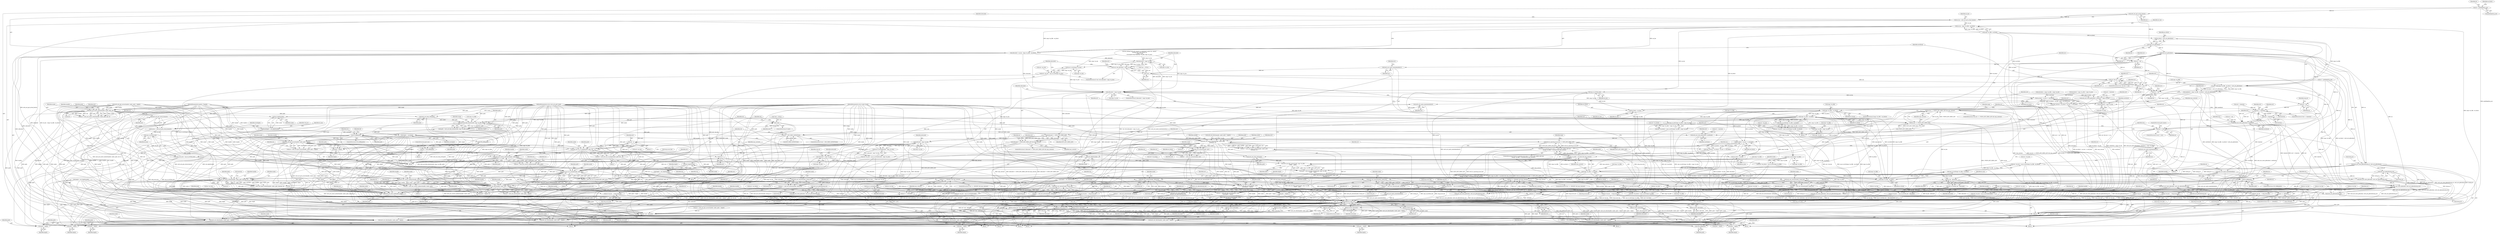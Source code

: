 digraph "1_linux_667eff35a1f56fa74ce98a0c7c29a40adc1ba4e3@array" {
"1000230" [label="(Call,ex = path[depth].p_ext)"];
"1000245" [label="(Call,ext4_ext_get_actual_len(ex))"];
"1000243" [label="(Call,ee_len = ext4_ext_get_actual_len(ex))"];
"1000249" [label="(Call,ee_len - (map->m_lblk - ee_block))"];
"1000247" [label="(Call,allocated = ee_len - (map->m_lblk - ee_block))"];
"1000348" [label="(Return,return allocated;)"];
"1000380" [label="(Call,allocated > map->m_len)"];
"1000377" [label="(Call,!ex1 && allocated > map->m_len)"];
"1000389" [label="(Call,cpu_to_le16(map->m_len))"];
"1000385" [label="(Call,ex2->ee_len = cpu_to_le16(map->m_len))"];
"1000394" [label="(Call,allocated > map->m_len)"];
"1000403" [label="(Call,allocated <= EXT4_EXT_ZERO_LEN)"];
"1000402" [label="(Call,allocated <= EXT4_EXT_ZERO_LEN && may_zeroout)"];
"1000618" [label="(Call,err == -ENOSPC && may_zeroout)"];
"1000420" [label="(Call,ee_len - allocated)"];
"1000419" [label="(Call,cpu_to_le16(ee_len - allocated))"];
"1000415" [label="(Call,ex->ee_len   = cpu_to_le16(ee_len - allocated))"];
"1000455" [label="(Call,cpu_to_le16(allocated))"];
"1000451" [label="(Call,ex3->ee_len = cpu_to_le16(allocated))"];
"1000505" [label="(Return,return allocated;)"];
"1000572" [label="(Return,return allocated;)"];
"1000602" [label="(Call,allocated - map->m_len)"];
"1000601" [label="(Call,cpu_to_le16(allocated - map->m_len))"];
"1000597" [label="(Call,ex3->ee_len = cpu_to_le16(allocated - map->m_len))"];
"1000659" [label="(Return,return allocated;)"];
"1000741" [label="(Call,allocated = map->m_len)"];
"1000796" [label="(Return,return allocated;)"];
"1000839" [label="(Call,cpu_to_le16(allocated))"];
"1000835" [label="(Call,ex2->ee_len = cpu_to_le16(allocated))"];
"1000961" [label="(Return,return allocated;)"];
"1000972" [label="(Call,err ? err : allocated)"];
"1000971" [label="(Return,return err ? err : allocated;)"];
"1000748" [label="(Call,le16_to_cpu(orig_ex.ee_len) <= EXT4_EXT_ZERO_LEN)"];
"1000747" [label="(Call,le16_to_cpu(orig_ex.ee_len) <= EXT4_EXT_ZERO_LEN &&\n\t\t\tmap->m_lblk != ee_block && may_zeroout)"];
"1000582" [label="(Call,cpu_to_le32(map->m_lblk + map->m_len))"];
"1000578" [label="(Call,ex3->ee_block = cpu_to_le32(map->m_lblk + map->m_len))"];
"1000583" [label="(Call,map->m_lblk + map->m_len)"];
"1000590" [label="(Call,ext4_ext_store_pblock(ex3, newblock + map->m_len))"];
"1000607" [label="(Call,ext4_ext_mark_uninitialized(ex3))"];
"1000611" [label="(Call,ext4_ext_insert_extent(handle, inode, path, ex3, 0))"];
"1000609" [label="(Call,err = ext4_ext_insert_extent(handle, inode, path, ex3, 0))"];
"1000619" [label="(Call,err == -ENOSPC)"];
"1001004" [label="(Return,return err;)"];
"1000627" [label="(Call,ext4_ext_zeroout(inode, &orig_ex))"];
"1000625" [label="(Call,err =  ext4_ext_zeroout(inode, &orig_ex))"];
"1000650" [label="(Call,ext4_ext_pblock(&orig_ex))"];
"1000648" [label="(Call,ext4_ext_store_pblock(ex, ext4_ext_pblock(&orig_ex)))"];
"1000653" [label="(Call,ext4_ext_dirty(handle, inode, path + depth))"];
"1000993" [label="(Call,ext4_ext_pblock(&orig_ex))"];
"1000991" [label="(Call,ext4_ext_store_pblock(ex, ext4_ext_pblock(&orig_ex)))"];
"1000996" [label="(Call,ext4_ext_mark_uninitialized(ex))"];
"1000998" [label="(Call,ext4_ext_dirty(handle, inode, path + depth))"];
"1000656" [label="(Call,path + depth)"];
"1000667" [label="(Call,ext_depth(inode))"];
"1000665" [label="(Call,newdepth = ext_depth(inode))"];
"1000686" [label="(Call,depth = newdepth)"];
"1000732" [label="(Call,ext4_ext_get_access(handle, inode, path + depth))"];
"1000730" [label="(Call,err = ext4_ext_get_access(handle, inode, path + depth))"];
"1000764" [label="(Call,ext4_ext_zeroout(inode, &orig_ex))"];
"1000762" [label="(Call,err =  ext4_ext_zeroout(inode, &orig_ex))"];
"1000787" [label="(Call,ext4_ext_pblock(&orig_ex))"];
"1000785" [label="(Call,ext4_ext_store_pblock(ex, ext4_ext_pblock(&orig_ex)))"];
"1000790" [label="(Call,ext4_ext_dirty(handle, inode, path + depth))"];
"1000854" [label="(Call,ext4_ext_try_to_merge(inode, path, ex2 - 1))"];
"1000852" [label="(Call,ret = ext4_ext_try_to_merge(inode, path, ex2 - 1))"];
"1000865" [label="(Call,ext4_ext_correct_indexes(handle, inode, path))"];
"1000863" [label="(Call,err = ext4_ext_correct_indexes(handle, inode, path))"];
"1000874" [label="(Call,ext_depth(inode))"];
"1000872" [label="(Call,depth = ext_depth(inode))"];
"1000902" [label="(Call,ext4_ext_dirty(handle, inode, path + depth))"];
"1000900" [label="(Call,err = ext4_ext_dirty(handle, inode, path + depth))"];
"1000968" [label="(Call,ext4_ext_show_leaf(inode, path))"];
"1000905" [label="(Call,path + depth)"];
"1000884" [label="(Call,ext4_ext_try_to_merge(inode, path, ex2))"];
"1000882" [label="(Call,ret = ext4_ext_try_to_merge(inode, path, ex2))"];
"1000893" [label="(Call,ext4_ext_correct_indexes(handle, inode, path))"];
"1000891" [label="(Call,err = ext4_ext_correct_indexes(handle, inode, path))"];
"1000912" [label="(Call,ext4_ext_insert_extent(handle, inode, path, &newex, 0))"];
"1000910" [label="(Call,err = ext4_ext_insert_extent(handle, inode, path, &newex, 0))"];
"1000921" [label="(Call,err == -ENOSPC)"];
"1000920" [label="(Call,err == -ENOSPC && may_zeroout)"];
"1000929" [label="(Call,ext4_ext_zeroout(inode, &orig_ex))"];
"1000927" [label="(Call,err =  ext4_ext_zeroout(inode, &orig_ex))"];
"1000952" [label="(Call,ext4_ext_pblock(&orig_ex))"];
"1000950" [label="(Call,ext4_ext_store_pblock(ex, ext4_ext_pblock(&orig_ex)))"];
"1000955" [label="(Call,ext4_ext_dirty(handle, inode, path + depth))"];
"1000958" [label="(Call,path + depth)"];
"1001001" [label="(Call,path + depth)"];
"1000735" [label="(Call,path + depth)"];
"1000793" [label="(Call,path + depth)"];
"1000693" [label="(Call,ext4_ext_find_extent(inode, map->m_lblk, path))"];
"1000691" [label="(Call,path = ext4_ext_find_extent(inode, map->m_lblk, path))"];
"1000700" [label="(Call,IS_ERR(path))"];
"1000705" [label="(Call,PTR_ERR(path))"];
"1000703" [label="(Call,err = PTR_ERR(path))"];
"1000755" [label="(Call,map->m_lblk != ee_block)"];
"1000754" [label="(Call,map->m_lblk != ee_block && may_zeroout)"];
"1000813" [label="(Call,map->m_lblk - ee_block)"];
"1000812" [label="(Call,cpu_to_le16(map->m_lblk - ee_block))"];
"1000808" [label="(Call,ex1->ee_len = cpu_to_le16(map->m_lblk - ee_block))"];
"1000828" [label="(Call,cpu_to_le32(map->m_lblk))"];
"1000824" [label="(Call,ex2->ee_block = cpu_to_le32(map->m_lblk))"];
"1000671" [label="(Call,ext4_ext_get_actual_len(ex3))"];
"1000669" [label="(Call,ee_len -= ext4_ext_get_actual_len(ex3))"];
"1000677" [label="(Call,cpu_to_le16(ee_len))"];
"1000673" [label="(Call,orig_ex.ee_len = cpu_to_le16(ee_len))"];
"1000749" [label="(Call,le16_to_cpu(orig_ex.ee_len))"];
"1000778" [label="(Call,ex->ee_len   = orig_ex.ee_len)"];
"1000943" [label="(Call,ex->ee_len   = orig_ex.ee_len)"];
"1000984" [label="(Call,ex->ee_len   = orig_ex.ee_len)"];
"1000681" [label="(Call,ee_block + ee_len <= eof_block)"];
"1000679" [label="(Call,may_zeroout = ee_block + ee_len <= eof_block)"];
"1000682" [label="(Call,ee_block + ee_len)"];
"1000879" [label="(Call,!ex3)"];
"1000689" [label="(Call,ext4_ext_drop_refs(path))"];
"1000592" [label="(Call,newblock + map->m_len)"];
"1000280" [label="(Call,cpu_to_le16(ee_len))"];
"1000276" [label="(Call,orig_ex.ee_len   = cpu_to_le16(ee_len))"];
"1000330" [label="(Call,ex->ee_len   = orig_ex.ee_len)"];
"1000487" [label="(Call,ex->ee_len   = orig_ex.ee_len)"];
"1000641" [label="(Call,ex->ee_len   = orig_ex.ee_len)"];
"1000289" [label="(Call,ee_block + ee_len <= eof_block)"];
"1000287" [label="(Call,may_zeroout = ee_block + ee_len <= eof_block)"];
"1000306" [label="(Call,ee_len <= 2*EXT4_EXT_ZERO_LEN && may_zeroout)"];
"1000290" [label="(Call,ee_block + ee_len)"];
"1000307" [label="(Call,ee_len <= 2*EXT4_EXT_ZERO_LEN)"];
"1000264" [label="(Call,ext4_ext_pblock(ex))"];
"1000258" [label="(Call,map->m_lblk - ee_block + ext4_ext_pblock(ex))"];
"1000256" [label="(Call,newblock = map->m_lblk - ee_block + ext4_ext_pblock(ex))"];
"1000448" [label="(Call,ext4_ext_store_pblock(ex3, newblock))"];
"1000459" [label="(Call,ext4_ext_insert_extent(handle, inode, path,\n\t\t\t\t\t\t\tex3, 0))"];
"1000457" [label="(Call,err = ext4_ext_insert_extent(handle, inode, path,\n\t\t\t\t\t\t\tex3, 0))"];
"1000466" [label="(Call,err == -ENOSPC)"];
"1000473" [label="(Call,ext4_ext_zeroout(inode, &orig_ex))"];
"1000471" [label="(Call,err =  ext4_ext_zeroout(inode, &orig_ex))"];
"1000496" [label="(Call,ext4_ext_pblock(&orig_ex))"];
"1000494" [label="(Call,ext4_ext_store_pblock(ex,\n\t\t\t\t\text4_ext_pblock(&orig_ex)))"];
"1000499" [label="(Call,ext4_ext_dirty(handle, inode, path + depth))"];
"1000502" [label="(Call,path + depth)"];
"1000513" [label="(Call,ext4_ext_zeroout(inode, ex3))"];
"1000511" [label="(Call,err =  ext4_ext_zeroout(inode, ex3))"];
"1000521" [label="(Call,ext_depth(inode))"];
"1000519" [label="(Call,depth = ext_depth(inode))"];
"1000552" [label="(Call,ext4_ext_get_access(handle, inode,\n\t\t\t\t\t\t\t\tpath + depth))"];
"1000550" [label="(Call,err = ext4_ext_get_access(handle, inode,\n\t\t\t\t\t\t\t\tpath + depth))"];
"1000560" [label="(Return,return err;)"];
"1000570" [label="(Return,return err;)"];
"1000564" [label="(Call,ext4_ext_dirty(handle, inode, path + depth))"];
"1000555" [label="(Call,path + depth)"];
"1000567" [label="(Call,path + depth)"];
"1000527" [label="(Call,ext4_ext_find_extent(inode, map->m_lblk,\n\t\t\t\t\t\t\t    path))"];
"1000525" [label="(Call,path = ext4_ext_find_extent(inode, map->m_lblk,\n\t\t\t\t\t\t\t    path))"];
"1000534" [label="(Call,IS_ERR(path))"];
"1000539" [label="(Call,PTR_ERR(path))"];
"1000537" [label="(Call,err = PTR_ERR(path))"];
"1000541" [label="(Return,return err;)"];
"1000523" [label="(Call,ext4_ext_drop_refs(path))"];
"1000832" [label="(Call,ext4_ext_store_pblock(ex2, newblock))"];
"1000842" [label="(Call,ex2 != ex)"];
"1000847" [label="(Call,ex2 > EXT_FIRST_EXTENT(eh))"];
"1000857" [label="(Call,ex2 - 1)"];
"1000876" [label="(Call,ex2--)"];
"1000351" [label="(Call,map->m_lblk > ee_block)"];
"1000365" [label="(Call,map->m_lblk - ee_block)"];
"1000364" [label="(Call,cpu_to_le16(map->m_lblk - ee_block))"];
"1000360" [label="(Call,ex1->ee_len = cpu_to_le16(map->m_lblk - ee_block))"];
"1000444" [label="(Call,cpu_to_le32(map->m_lblk))"];
"1000440" [label="(Call,ex3->ee_block = cpu_to_le32(map->m_lblk))"];
"1000262" [label="(Call,ee_block + ext4_ext_pblock(ex))"];
"1000266" [label="(Call,ex2 = ex)"];
"1000723" [label="(Call,ex2 != &newex)"];
"1000820" [label="(Call,ex2 = &newex)"];
"1000285" [label="(Call,ext4_ext_pblock(ex))"];
"1000282" [label="(Call,ext4_ext_store_pblock(&orig_ex, ext4_ext_pblock(ex)))"];
"1000316" [label="(Call,ext4_ext_zeroout(inode, &orig_ex))"];
"1000314" [label="(Call,err =  ext4_ext_zeroout(inode, &orig_ex))"];
"1000339" [label="(Call,ext4_ext_pblock(&orig_ex))"];
"1000337" [label="(Call,ext4_ext_store_pblock(ex, ext4_ext_pblock(&orig_ex)))"];
"1000342" [label="(Call,ext4_ext_dirty(handle, inode, path + depth))"];
"1000427" [label="(Call,ext4_ext_pblock(&orig_ex))"];
"1000425" [label="(Call,ext4_ext_store_pblock(ex, ext4_ext_pblock(&orig_ex)))"];
"1000357" [label="(Call,ex1 = ex)"];
"1000370" [label="(Call,ext4_ext_mark_uninitialized(ex1))"];
"1000378" [label="(Call,!ex1)"];
"1000799" [label="(Call,ex1 && ex1 != ex)"];
"1000801" [label="(Call,ex1 != ex)"];
"1000805" [label="(Call,ex1 = ex)"];
"1000818" [label="(Call,ext4_ext_mark_uninitialized(ex1))"];
"1000423" [label="(Call,ext4_ext_mark_uninitialized(ex))"];
"1000538" [label="(Identifier,err)"];
"1000321" [label="(Identifier,err)"];
"1001002" [label="(Identifier,path)"];
"1000923" [label="(Call,-ENOSPC)"];
"1000943" [label="(Call,ex->ee_len   = orig_ex.ee_len)"];
"1000312" [label="(Identifier,may_zeroout)"];
"1000461" [label="(Identifier,inode)"];
"1000739" [label="(Identifier,err)"];
"1000996" [label="(Call,ext4_ext_mark_uninitialized(ex))"];
"1000574" [label="(Call,ex3 = &newex)"];
"1000724" [label="(Identifier,ex2)"];
"1000572" [label="(Return,return allocated;)"];
"1000291" [label="(Identifier,ee_block)"];
"1000803" [label="(Identifier,ex)"];
"1000613" [label="(Identifier,inode)"];
"1000285" [label="(Call,ext4_ext_pblock(ex))"];
"1000231" [label="(Identifier,ex)"];
"1000133" [label="(MethodParameterIn,struct inode *inode)"];
"1000820" [label="(Call,ex2 = &newex)"];
"1000569" [label="(Identifier,depth)"];
"1000287" [label="(Call,may_zeroout = ee_block + ee_len <= eof_block)"];
"1000746" [label="(ControlStructure,if (le16_to_cpu(orig_ex.ee_len) <= EXT4_EXT_ZERO_LEN &&\n\t\t\tmap->m_lblk != ee_block && may_zeroout))"];
"1000290" [label="(Call,ee_block + ee_len)"];
"1000845" [label="(ControlStructure,goto insert;)"];
"1000722" [label="(ControlStructure,if (ex2 != &newex))"];
"1000892" [label="(Identifier,err)"];
"1000471" [label="(Call,err =  ext4_ext_zeroout(inode, &orig_ex))"];
"1000132" [label="(MethodParameterIn,handle_t *handle)"];
"1000568" [label="(Identifier,path)"];
"1000674" [label="(Call,orig_ex.ee_len)"];
"1000763" [label="(Identifier,err)"];
"1000356" [label="(Block,)"];
"1000905" [label="(Call,path + depth)"];
"1000762" [label="(Call,err =  ext4_ext_zeroout(inode, &orig_ex))"];
"1000889" [label="(Identifier,ret)"];
"1000488" [label="(Call,ex->ee_len)"];
"1000582" [label="(Call,cpu_to_le32(map->m_lblk + map->m_len))"];
"1000282" [label="(Call,ext4_ext_store_pblock(&orig_ex, ext4_ext_pblock(ex)))"];
"1000930" [label="(Identifier,inode)"];
"1000534" [label="(Call,IS_ERR(path))"];
"1000459" [label="(Call,ext4_ext_insert_extent(handle, inode, path,\n\t\t\t\t\t\t\tex3, 0))"];
"1000960" [label="(Identifier,depth)"];
"1000359" [label="(Identifier,ex)"];
"1000382" [label="(Call,map->m_len)"];
"1000790" [label="(Call,ext4_ext_dirty(handle, inode, path + depth))"];
"1000678" [label="(Identifier,ee_len)"];
"1000566" [label="(Identifier,inode)"];
"1000725" [label="(Call,&newex)"];
"1000380" [label="(Call,allocated > map->m_len)"];
"1000348" [label="(Return,return allocated;)"];
"1000808" [label="(Call,ex1->ee_len = cpu_to_le16(map->m_lblk - ee_block))"];
"1000135" [label="(MethodParameterIn,struct ext4_ext_path *path)"];
"1000294" [label="(Call,err = ext4_ext_get_access(handle, inode, path + depth))"];
"1000778" [label="(Call,ex->ee_len   = orig_ex.ee_len)"];
"1000497" [label="(Call,&orig_ex)"];
"1000570" [label="(Return,return err;)"];
"1000608" [label="(Identifier,ex3)"];
"1000881" [label="(Block,)"];
"1000533" [label="(ControlStructure,if (IS_ERR(path)))"];
"1000645" [label="(Call,orig_ex.ee_len)"];
"1000835" [label="(Call,ex2->ee_len = cpu_to_le16(allocated))"];
"1000654" [label="(Identifier,handle)"];
"1000908" [label="(ControlStructure,goto out;)"];
"1000401" [label="(ControlStructure,if (allocated <= EXT4_EXT_ZERO_LEN && may_zeroout))"];
"1000306" [label="(Call,ee_len <= 2*EXT4_EXT_ZERO_LEN && may_zeroout)"];
"1000583" [label="(Call,map->m_lblk + map->m_len)"];
"1000853" [label="(Identifier,ret)"];
"1000822" [label="(Call,&newex)"];
"1000730" [label="(Call,err = ext4_ext_get_access(handle, inode, path + depth))"];
"1000947" [label="(Call,orig_ex.ee_len)"];
"1000896" [label="(Identifier,path)"];
"1000584" [label="(Call,map->m_lblk)"];
"1000826" [label="(Identifier,ex2)"];
"1000898" [label="(Identifier,err)"];
"1000540" [label="(Identifier,path)"];
"1000449" [label="(Identifier,ex3)"];
"1000416" [label="(Call,ex->ee_len)"];
"1000834" [label="(Identifier,newblock)"];
"1000340" [label="(Call,&orig_ex)"];
"1000951" [label="(Identifier,ex)"];
"1000251" [label="(Call,map->m_lblk - ee_block)"];
"1000702" [label="(Block,)"];
"1000330" [label="(Call,ex->ee_len   = orig_ex.ee_len)"];
"1000556" [label="(Identifier,path)"];
"1000591" [label="(Identifier,ex3)"];
"1000511" [label="(Call,err =  ext4_ext_zeroout(inode, ex3))"];
"1000283" [label="(Call,&orig_ex)"];
"1000884" [label="(Call,ext4_ext_try_to_merge(inode, path, ex2))"];
"1000997" [label="(Identifier,ex)"];
"1000668" [label="(Identifier,inode)"];
"1000868" [label="(Identifier,path)"];
"1000602" [label="(Call,allocated - map->m_len)"];
"1000956" [label="(Identifier,handle)"];
"1000612" [label="(Identifier,handle)"];
"1000541" [label="(Return,return err;)"];
"1000797" [label="(Identifier,allocated)"];
"1000525" [label="(Call,path = ext4_ext_find_extent(inode, map->m_lblk,\n\t\t\t\t\t\t\t    path))"];
"1000307" [label="(Call,ee_len <= 2*EXT4_EXT_ZERO_LEN)"];
"1000265" [label="(Identifier,ex)"];
"1000799" [label="(Call,ex1 && ex1 != ex)"];
"1000518" [label="(Block,)"];
"1000464" [label="(Literal,0)"];
"1000313" [label="(Block,)"];
"1000870" [label="(Identifier,err)"];
"1000505" [label="(Return,return allocated;)"];
"1000857" [label="(Call,ex2 - 1)"];
"1000957" [label="(Identifier,inode)"];
"1000651" [label="(Call,&orig_ex)"];
"1000621" [label="(Call,-ENOSPC)"];
"1000136" [label="(Block,)"];
"1000863" [label="(Call,err = ext4_ext_correct_indexes(handle, inode, path))"];
"1000707" [label="(ControlStructure,goto out;)"];
"1000682" [label="(Call,ee_block + ee_len)"];
"1000441" [label="(Call,ex3->ee_block)"];
"1000998" [label="(Call,ext4_ext_dirty(handle, inode, path + depth))"];
"1000345" [label="(Call,path + depth)"];
"1000694" [label="(Identifier,inode)"];
"1000420" [label="(Call,ee_len - allocated)"];
"1000456" [label="(Identifier,allocated)"];
"1000503" [label="(Identifier,path)"];
"1000800" [label="(Identifier,ex1)"];
"1000732" [label="(Call,ext4_ext_get_access(handle, inode, path + depth))"];
"1000798" [label="(ControlStructure,if (ex1 && ex1 != ex))"];
"1000886" [label="(Identifier,path)"];
"1000557" [label="(Identifier,depth)"];
"1000663" [label="(Identifier,err)"];
"1000686" [label="(Call,depth = newdepth)"];
"1000929" [label="(Call,ext4_ext_zeroout(inode, &orig_ex))"];
"1000502" [label="(Call,path + depth)"];
"1000779" [label="(Call,ex->ee_len)"];
"1000247" [label="(Call,allocated = ee_len - (map->m_lblk - ee_block))"];
"1000756" [label="(Call,map->m_lblk)"];
"1000689" [label="(Call,ext4_ext_drop_refs(path))"];
"1000723" [label="(Call,ex2 != &newex)"];
"1000610" [label="(Identifier,err)"];
"1000699" [label="(ControlStructure,if (IS_ERR(path)))"];
"1000849" [label="(Call,EXT_FIRST_EXTENT(eh))"];
"1000593" [label="(Identifier,newblock)"];
"1000921" [label="(Call,err == -ENOSPC)"];
"1000567" [label="(Call,path + depth)"];
"1000728" [label="(Identifier,ex2)"];
"1000618" [label="(Call,err == -ENOSPC && may_zeroout)"];
"1000922" [label="(Identifier,err)"];
"1000782" [label="(Call,orig_ex.ee_len)"];
"1000458" [label="(Identifier,err)"];
"1000410" [label="(Identifier,ex)"];
"1000882" [label="(Call,ret = ext4_ext_try_to_merge(inode, path, ex2))"];
"1000753" [label="(Identifier,EXT4_EXT_ZERO_LEN)"];
"1000671" [label="(Call,ext4_ext_get_actual_len(ex3))"];
"1000859" [label="(Literal,1)"];
"1000381" [label="(Identifier,allocated)"];
"1000266" [label="(Call,ex2 = ex)"];
"1000371" [label="(Identifier,ex1)"];
"1000900" [label="(Call,err = ext4_ext_dirty(handle, inode, path + depth))"];
"1000648" [label="(Call,ext4_ext_store_pblock(ex, ext4_ext_pblock(&orig_ex)))"];
"1000953" [label="(Call,&orig_ex)"];
"1000759" [label="(Identifier,ee_block)"];
"1000426" [label="(Identifier,ex)"];
"1000257" [label="(Identifier,newblock)"];
"1000520" [label="(Identifier,depth)"];
"1000506" [label="(Identifier,allocated)"];
"1000914" [label="(Identifier,inode)"];
"1000737" [label="(Identifier,depth)"];
"1000819" [label="(Identifier,ex1)"];
"1000793" [label="(Call,path + depth)"];
"1000564" [label="(Call,ext4_ext_dirty(handle, inode, path + depth))"];
"1000440" [label="(Call,ex3->ee_block = cpu_to_le32(map->m_lblk))"];
"1000760" [label="(Identifier,may_zeroout)"];
"1000529" [label="(Call,map->m_lblk)"];
"1000684" [label="(Identifier,ee_len)"];
"1000971" [label="(Return,return err ? err : allocated;)"];
"1000539" [label="(Call,PTR_ERR(path))"];
"1000256" [label="(Call,newblock = map->m_lblk - ee_block + ext4_ext_pblock(ex))"];
"1000407" [label="(Block,)"];
"1000906" [label="(Identifier,path)"];
"1000250" [label="(Identifier,ee_len)"];
"1000431" [label="(Identifier,handle)"];
"1000785" [label="(Call,ext4_ext_store_pblock(ex, ext4_ext_pblock(&orig_ex)))"];
"1000355" [label="(Identifier,ee_block)"];
"1000314" [label="(Call,err =  ext4_ext_zeroout(inode, &orig_ex))"];
"1000667" [label="(Call,ext_depth(inode))"];
"1000743" [label="(Call,map->m_len)"];
"1000258" [label="(Call,map->m_lblk - ee_block + ext4_ext_pblock(ex))"];
"1000292" [label="(Identifier,ee_len)"];
"1000855" [label="(Identifier,inode)"];
"1000715" [label="(Call,ex = path[depth].p_ext)"];
"1000628" [label="(Identifier,inode)"];
"1000817" [label="(Identifier,ee_block)"];
"1000286" [label="(Identifier,ex)"];
"1000450" [label="(Identifier,newblock)"];
"1000318" [label="(Call,&orig_ex)"];
"1000316" [label="(Call,ext4_ext_zeroout(inode, &orig_ex))"];
"1000370" [label="(Call,ext4_ext_mark_uninitialized(ex1))"];
"1000754" [label="(Call,map->m_lblk != ee_block && may_zeroout)"];
"1000915" [label="(Identifier,path)"];
"1000680" [label="(Identifier,may_zeroout)"];
"1000276" [label="(Call,orig_ex.ee_len   = cpu_to_le16(ee_len))"];
"1000609" [label="(Call,err = ext4_ext_insert_extent(handle, inode, path, ex3, 0))"];
"1000856" [label="(Identifier,path)"];
"1000308" [label="(Identifier,ee_len)"];
"1000361" [label="(Call,ex1->ee_len)"];
"1000366" [label="(Call,map->m_lblk)"];
"1000734" [label="(Identifier,inode)"];
"1000394" [label="(Call,allocated > map->m_len)"];
"1000243" [label="(Call,ee_len = ext4_ext_get_actual_len(ex))"];
"1000952" [label="(Call,ext4_ext_pblock(&orig_ex))"];
"1001003" [label="(Identifier,depth)"];
"1000861" [label="(Identifier,ret)"];
"1000463" [label="(Identifier,ex3)"];
"1000168" [label="(Call,ext_debug(\"ext4_ext_convert_to_initialized: inode %lu, logical\"\n \t\t\"block %llu, max_blocks %u\n\", inode->i_ino,\n\t\t(unsigned long long)map->m_lblk, map->m_len))"];
"1000912" [label="(Call,ext4_ext_insert_extent(handle, inode, path, &newex, 0))"];
"1000614" [label="(Identifier,path)"];
"1000499" [label="(Call,ext4_ext_dirty(handle, inode, path + depth))"];
"1000804" [label="(Block,)"];
"1000627" [label="(Call,ext4_ext_zeroout(inode, &orig_ex))"];
"1000495" [label="(Identifier,ex)"];
"1000795" [label="(Identifier,depth)"];
"1000604" [label="(Call,map->m_len)"];
"1000765" [label="(Identifier,inode)"];
"1000353" [label="(Identifier,map)"];
"1000705" [label="(Call,PTR_ERR(path))"];
"1000641" [label="(Call,ex->ee_len   = orig_ex.ee_len)"];
"1000958" [label="(Call,path + depth)"];
"1000295" [label="(Identifier,err)"];
"1000655" [label="(Identifier,inode)"];
"1000599" [label="(Identifier,ex3)"];
"1000757" [label="(Identifier,map)"];
"1000470" [label="(Block,)"];
"1000700" [label="(Call,IS_ERR(path))"];
"1000836" [label="(Call,ex2->ee_len)"];
"1000858" [label="(Identifier,ex2)"];
"1000210" [label="(Call,eof_block = map->m_lblk + map->m_len)"];
"1000741" [label="(Call,allocated = map->m_len)"];
"1000902" [label="(Call,ext4_ext_dirty(handle, inode, path + depth))"];
"1000761" [label="(Block,)"];
"1000365" [label="(Call,map->m_lblk - ee_block)"];
"1000972" [label="(Call,err ? err : allocated)"];
"1000509" [label="(Identifier,err)"];
"1000733" [label="(Identifier,handle)"];
"1000626" [label="(Identifier,err)"];
"1000926" [label="(Block,)"];
"1000491" [label="(Call,orig_ex.ee_len)"];
"1000601" [label="(Call,cpu_to_le16(allocated - map->m_len))"];
"1000623" [label="(Identifier,may_zeroout)"];
"1000512" [label="(Identifier,err)"];
"1000955" [label="(Call,ext4_ext_dirty(handle, inode, path + depth))"];
"1000988" [label="(Call,orig_ex.ee_len)"];
"1000575" [label="(Identifier,ex3)"];
"1000422" [label="(Identifier,allocated)"];
"1000553" [label="(Identifier,handle)"];
"1000969" [label="(Identifier,inode)"];
"1000786" [label="(Identifier,ex)"];
"1000536" [label="(Block,)"];
"1000787" [label="(Call,ext4_ext_pblock(&orig_ex))"];
"1000615" [label="(Identifier,ex3)"];
"1000517" [label="(Identifier,err)"];
"1000751" [label="(Identifier,orig_ex)"];
"1000749" [label="(Call,le16_to_cpu(orig_ex.ee_len))"];
"1000919" [label="(ControlStructure,if (err == -ENOSPC && may_zeroout))"];
"1000386" [label="(Call,ex2->ee_len)"];
"1000665" [label="(Call,newdepth = ext_depth(inode))"];
"1000810" [label="(Identifier,ex1)"];
"1000424" [label="(Identifier,ex)"];
"1000824" [label="(Call,ex2->ee_block = cpu_to_le32(map->m_lblk))"];
"1000494" [label="(Call,ext4_ext_store_pblock(ex,\n\t\t\t\t\text4_ext_pblock(&orig_ex)))"];
"1000931" [label="(Call,&orig_ex)"];
"1000338" [label="(Identifier,ex)"];
"1000376" [label="(ControlStructure,if (!ex1 && allocated > map->m_len))"];
"1000351" [label="(Call,map->m_lblk > ee_block)"];
"1000277" [label="(Call,orig_ex.ee_len)"];
"1000611" [label="(Call,ext4_ext_insert_extent(handle, inode, path, ex3, 0))"];
"1000656" [label="(Call,path + depth)"];
"1000866" [label="(Identifier,handle)"];
"1000876" [label="(Call,ex2--)"];
"1000879" [label="(Call,!ex3)"];
"1000364" [label="(Call,cpu_to_le16(map->m_lblk - ee_block))"];
"1000852" [label="(Call,ret = ext4_ext_try_to_merge(inode, path, ex2 - 1))"];
"1000393" [label="(ControlStructure,if (allocated > map->m_len))"];
"1000890" [label="(Block,)"];
"1000425" [label="(Call,ext4_ext_store_pblock(ex, ext4_ext_pblock(&orig_ex)))"];
"1000532" [label="(Identifier,path)"];
"1000262" [label="(Call,ee_block + ext4_ext_pblock(ex))"];
"1000873" [label="(Identifier,depth)"];
"1000693" [label="(Call,ext4_ext_find_extent(inode, map->m_lblk, path))"];
"1000369" [label="(Identifier,ee_block)"];
"1000813" [label="(Call,map->m_lblk - ee_block)"];
"1001000" [label="(Identifier,inode)"];
"1000701" [label="(Identifier,path)"];
"1000681" [label="(Call,ee_block + ee_len <= eof_block)"];
"1000309" [label="(Call,2*EXT4_EXT_ZERO_LEN)"];
"1000587" [label="(Call,map->m_len)"];
"1000985" [label="(Call,ex->ee_len)"];
"1000865" [label="(Call,ext4_ext_correct_indexes(handle, inode, path))"];
"1000513" [label="(Call,ext4_ext_zeroout(inode, ex3))"];
"1000809" [label="(Call,ex1->ee_len)"];
"1000666" [label="(Identifier,newdepth)"];
"1000864" [label="(Identifier,err)"];
"1000350" [label="(ControlStructure,if (map->m_lblk > ee_block))"];
"1000271" [label="(Identifier,orig_ex)"];
"1000619" [label="(Call,err == -ENOSPC)"];
"1000911" [label="(Identifier,err)"];
"1000230" [label="(Call,ex = path[depth].p_ext)"];
"1000406" [label="(Identifier,may_zeroout)"];
"1000280" [label="(Call,cpu_to_le16(ee_len))"];
"1000514" [label="(Identifier,inode)"];
"1000794" [label="(Identifier,path)"];
"1000559" [label="(Identifier,err)"];
"1000573" [label="(Identifier,allocated)"];
"1000293" [label="(Identifier,eof_block)"];
"1000698" [label="(Identifier,path)"];
"1000500" [label="(Identifier,handle)"];
"1000390" [label="(Call,map->m_len)"];
"1000263" [label="(Identifier,ee_block)"];
"1000603" [label="(Identifier,allocated)"];
"1000331" [label="(Call,ex->ee_len)"];
"1000736" [label="(Identifier,path)"];
"1000579" [label="(Call,ex3->ee_block)"];
"1000526" [label="(Identifier,path)"];
"1000404" [label="(Identifier,allocated)"];
"1000891" [label="(Call,err = ext4_ext_correct_indexes(handle, inode, path))"];
"1000788" [label="(Call,&orig_ex)"];
"1000962" [label="(Identifier,allocated)"];
"1000343" [label="(Identifier,handle)"];
"1000289" [label="(Call,ee_block + ee_len <= eof_block)"];
"1000387" [label="(Identifier,ex2)"];
"1000465" [label="(ControlStructure,if (err == -ENOSPC))"];
"1000620" [label="(Identifier,err)"];
"1000555" [label="(Call,path + depth)"];
"1000847" [label="(Call,ex2 > EXT_FIRST_EXTENT(eh))"];
"1000683" [label="(Identifier,ee_block)"];
"1000528" [label="(Identifier,inode)"];
"1000959" [label="(Identifier,path)"];
"1000812" [label="(Call,cpu_to_le16(map->m_lblk - ee_block))"];
"1000267" [label="(Identifier,ex2)"];
"1000554" [label="(Identifier,inode)"];
"1000875" [label="(Identifier,inode)"];
"1000920" [label="(Call,err == -ENOSPC && may_zeroout)"];
"1000880" [label="(Identifier,ex3)"];
"1000453" [label="(Identifier,ex3)"];
"1000851" [label="(Block,)"];
"1000317" [label="(Identifier,inode)"];
"1000399" [label="(Block,)"];
"1000244" [label="(Identifier,ee_len)"];
"1000238" [label="(Identifier,ee_block)"];
"1000578" [label="(Call,ex3->ee_block = cpu_to_le32(map->m_lblk + map->m_len))"];
"1000349" [label="(Identifier,allocated)"];
"1000452" [label="(Call,ex3->ee_len)"];
"1000704" [label="(Identifier,err)"];
"1000991" [label="(Call,ext4_ext_store_pblock(ex, ext4_ext_pblock(&orig_ex)))"];
"1000907" [label="(Identifier,depth)"];
"1000617" [label="(ControlStructure,if (err == -ENOSPC && may_zeroout))"];
"1000821" [label="(Identifier,ex2)"];
"1000965" [label="(Identifier,err)"];
"1000961" [label="(Return,return allocated;)"];
"1000552" [label="(Call,ext4_ext_get_access(handle, inode,\n\t\t\t\t\t\t\t\tpath + depth))"];
"1000598" [label="(Call,ex3->ee_len)"];
"1000379" [label="(Identifier,ex1)"];
"1000451" [label="(Call,ex3->ee_len = cpu_to_le16(allocated))"];
"1000993" [label="(Call,ext4_ext_pblock(&orig_ex))"];
"1000632" [label="(Identifier,err)"];
"1000910" [label="(Call,err = ext4_ext_insert_extent(handle, inode, path, &newex, 0))"];
"1000833" [label="(Identifier,ex2)"];
"1000918" [label="(Literal,0)"];
"1001006" [label="(MethodReturn,static int)"];
"1000396" [label="(Call,map->m_len)"];
"1000460" [label="(Identifier,handle)"];
"1000848" [label="(Identifier,ex2)"];
"1000968" [label="(Call,ext4_ext_show_leaf(inode, path))"];
"1000703" [label="(Call,err = PTR_ERR(path))"];
"1000551" [label="(Identifier,err)"];
"1000296" [label="(Call,ext4_ext_get_access(handle, inode, path + depth))"];
"1000766" [label="(Call,&orig_ex)"];
"1000844" [label="(Identifier,ex)"];
"1000903" [label="(Identifier,handle)"];
"1000467" [label="(Identifier,err)"];
"1000358" [label="(Identifier,ex1)"];
"1000842" [label="(Call,ex2 != ex)"];
"1000337" [label="(Call,ext4_ext_store_pblock(ex, ext4_ext_pblock(&orig_ex)))"];
"1000731" [label="(Identifier,err)"];
"1000894" [label="(Identifier,handle)"];
"1000994" [label="(Call,&orig_ex)"];
"1000385" [label="(Call,ex2->ee_len = cpu_to_le16(map->m_len))"];
"1000629" [label="(Call,&orig_ex)"];
"1000895" [label="(Identifier,inode)"];
"1000344" [label="(Identifier,inode)"];
"1000403" [label="(Call,allocated <= EXT4_EXT_ZERO_LEN)"];
"1001005" [label="(Identifier,err)"];
"1000675" [label="(Identifier,orig_ex)"];
"1000657" [label="(Identifier,path)"];
"1000970" [label="(Identifier,path)"];
"1000669" [label="(Call,ee_len -= ext4_ext_get_actual_len(ex3))"];
"1000625" [label="(Call,err =  ext4_ext_zeroout(inode, &orig_ex))"];
"1000887" [label="(Identifier,ex2)"];
"1000594" [label="(Call,map->m_len)"];
"1000679" [label="(Call,may_zeroout = ee_block + ee_len <= eof_block)"];
"1000141" [label="(Call,*ex1 = NULL)"];
"1000814" [label="(Call,map->m_lblk)"];
"1000735" [label="(Call,path + depth)"];
"1000362" [label="(Identifier,ex1)"];
"1000527" [label="(Call,ext4_ext_find_extent(inode, map->m_lblk,\n\t\t\t\t\t\t\t    path))"];
"1000742" [label="(Identifier,allocated)"];
"1000769" [label="(Identifier,err)"];
"1000893" [label="(Call,ext4_ext_correct_indexes(handle, inode, path))"];
"1000653" [label="(Call,ext4_ext_dirty(handle, inode, path + depth))"];
"1000828" [label="(Call,cpu_to_le32(map->m_lblk))"];
"1000339" [label="(Call,ext4_ext_pblock(&orig_ex))"];
"1000843" [label="(Identifier,ex2)"];
"1000867" [label="(Identifier,inode)"];
"1000542" [label="(Identifier,err)"];
"1000372" [label="(Call,ex2 = &newex)"];
"1000840" [label="(Identifier,allocated)"];
"1000885" [label="(Identifier,inode)"];
"1000281" [label="(Identifier,ee_len)"];
"1000473" [label="(Call,ext4_ext_zeroout(inode, &orig_ex))"];
"1000695" [label="(Call,map->m_lblk)"];
"1000691" [label="(Call,path = ext4_ext_find_extent(inode, map->m_lblk, path))"];
"1000925" [label="(Identifier,may_zeroout)"];
"1000796" [label="(Return,return allocated;)"];
"1000421" [label="(Identifier,ee_len)"];
"1000706" [label="(Identifier,path)"];
"1000709" [label="(Identifier,eh)"];
"1000544" [label="(Identifier,ex)"];
"1000373" [label="(Identifier,ex2)"];
"1000672" [label="(Identifier,ex3)"];
"1000825" [label="(Call,ex2->ee_block)"];
"1000219" [label="(Call,depth = ext_depth(inode))"];
"1000792" [label="(Identifier,inode)"];
"1000519" [label="(Call,depth = ext_depth(inode))"];
"1000670" [label="(Identifier,ee_len)"];
"1000561" [label="(Identifier,err)"];
"1000535" [label="(Identifier,path)"];
"1000445" [label="(Call,map->m_lblk)"];
"1000537" [label="(Call,err = PTR_ERR(path))"];
"1000829" [label="(Call,map->m_lblk)"];
"1000624" [label="(Block,)"];
"1000877" [label="(Identifier,ex2)"];
"1000560" [label="(Return,return err;)"];
"1000974" [label="(Identifier,err)"];
"1000592" [label="(Call,newblock + map->m_len)"];
"1000928" [label="(Identifier,err)"];
"1000692" [label="(Identifier,path)"];
"1000232" [label="(Call,path[depth].p_ext)"];
"1000565" [label="(Identifier,handle)"];
"1000521" [label="(Call,ext_depth(inode))"];
"1000352" [label="(Call,map->m_lblk)"];
"1000916" [label="(Call,&newex)"];
"1000764" [label="(Call,ext4_ext_zeroout(inode, &orig_ex))"];
"1000801" [label="(Call,ex1 != ex)"];
"1000950" [label="(Call,ext4_ext_store_pblock(ex, ext4_ext_pblock(&orig_ex)))"];
"1000642" [label="(Call,ex->ee_len)"];
"1000448" [label="(Call,ext4_ext_store_pblock(ex3, newblock))"];
"1000687" [label="(Identifier,depth)"];
"1000862" [label="(Block,)"];
"1000901" [label="(Identifier,err)"];
"1000457" [label="(Call,err = ext4_ext_insert_extent(handle, inode, path,\n\t\t\t\t\t\t\tex3, 0))"];
"1000415" [label="(Call,ex->ee_len   = cpu_to_le16(ee_len - allocated))"];
"1000597" [label="(Call,ex3->ee_len = cpu_to_le16(allocated - map->m_len))"];
"1000377" [label="(Call,!ex1 && allocated > map->m_len)"];
"1000590" [label="(Call,ext4_ext_store_pblock(ex3, newblock + map->m_len))"];
"1000658" [label="(Identifier,depth)"];
"1000883" [label="(Identifier,ret)"];
"1000747" [label="(Call,le16_to_cpu(orig_ex.ee_len) <= EXT4_EXT_ZERO_LEN &&\n\t\t\tmap->m_lblk != ee_block && may_zeroout)"];
"1000419" [label="(Call,cpu_to_le16(ee_len - allocated))"];
"1000791" [label="(Identifier,handle)"];
"1000246" [label="(Identifier,ex)"];
"1000755" [label="(Call,map->m_lblk != ee_block)"];
"1000927" [label="(Call,err =  ext4_ext_zeroout(inode, &orig_ex))"];
"1000249" [label="(Call,ee_len - (map->m_lblk - ee_block))"];
"1000659" [label="(Return,return allocated;)"];
"1000748" [label="(Call,le16_to_cpu(orig_ex.ee_len) <= EXT4_EXT_ZERO_LEN)"];
"1000504" [label="(Identifier,depth)"];
"1000395" [label="(Identifier,allocated)"];
"1000660" [label="(Identifier,allocated)"];
"1000455" [label="(Call,cpu_to_le16(allocated))"];
"1000673" [label="(Call,orig_ex.ee_len = cpu_to_le16(ee_len))"];
"1000342" [label="(Call,ext4_ext_dirty(handle, inode, path + depth))"];
"1000288" [label="(Identifier,may_zeroout)"];
"1000523" [label="(Call,ext4_ext_drop_refs(path))"];
"1001001" [label="(Call,path + depth)"];
"1000934" [label="(Identifier,err)"];
"1000284" [label="(Identifier,orig_ex)"];
"1000832" [label="(Call,ext4_ext_store_pblock(ex2, newblock))"];
"1000149" [label="(Call,*ex3 = NULL)"];
"1000515" [label="(Identifier,ex3)"];
"1000402" [label="(Call,allocated <= EXT4_EXT_ZERO_LEN && may_zeroout)"];
"1000430" [label="(Call,ext4_ext_dirty(handle, inode, path + depth))"];
"1000854" [label="(Call,ext4_ext_try_to_merge(inode, path, ex2 - 1))"];
"1000423" [label="(Call,ext4_ext_mark_uninitialized(ex))"];
"1000472" [label="(Identifier,err)"];
"1000571" [label="(Identifier,err)"];
"1000487" [label="(Call,ex->ee_len   = orig_ex.ee_len)"];
"1000444" [label="(Call,cpu_to_le32(map->m_lblk))"];
"1000248" [label="(Identifier,allocated)"];
"1000677" [label="(Call,cpu_to_le16(ee_len))"];
"1000468" [label="(Call,-ENOSPC)"];
"1000550" [label="(Call,err = ext4_ext_get_access(handle, inode,\n\t\t\t\t\t\t\t\tpath + depth))"];
"1000466" [label="(Call,err == -ENOSPC)"];
"1000650" [label="(Call,ext4_ext_pblock(&orig_ex))"];
"1000874" [label="(Call,ext_depth(inode))"];
"1000904" [label="(Identifier,inode)"];
"1000750" [label="(Call,orig_ex.ee_len)"];
"1000837" [label="(Identifier,ex2)"];
"1000616" [label="(Literal,0)"];
"1000727" [label="(Call,ex2 = ex)"];
"1000846" [label="(ControlStructure,if (ex2 > EXT_FIRST_EXTENT(eh)))"];
"1000818" [label="(Call,ext4_ext_mark_uninitialized(ex1))"];
"1000478" [label="(Identifier,err)"];
"1000496" [label="(Call,ext4_ext_pblock(&orig_ex))"];
"1000360" [label="(Call,ex1->ee_len = cpu_to_le16(map->m_lblk - ee_block))"];
"1000522" [label="(Identifier,inode)"];
"1000807" [label="(Identifier,ex)"];
"1000264" [label="(Call,ext4_ext_pblock(ex))"];
"1000878" [label="(ControlStructure,if (!ex3))"];
"1000607" [label="(Call,ext4_ext_mark_uninitialized(ex3))"];
"1000305" [label="(ControlStructure,if (ee_len <= 2*EXT4_EXT_ZERO_LEN && may_zeroout))"];
"1000201" [label="(Call,eof_block < map->m_lblk + map->m_len)"];
"1000268" [label="(Identifier,ex)"];
"1000474" [label="(Identifier,inode)"];
"1000475" [label="(Call,&orig_ex)"];
"1000357" [label="(Call,ex1 = ex)"];
"1000245" [label="(Call,ext4_ext_get_actual_len(ex))"];
"1000690" [label="(Identifier,path)"];
"1000334" [label="(Call,orig_ex.ee_len)"];
"1000999" [label="(Identifier,handle)"];
"1000802" [label="(Identifier,ex1)"];
"1000992" [label="(Identifier,ex)"];
"1000688" [label="(Identifier,newdepth)"];
"1000872" [label="(Call,depth = ext_depth(inode))"];
"1000913" [label="(Identifier,handle)"];
"1000501" [label="(Identifier,inode)"];
"1000649" [label="(Identifier,ex)"];
"1000975" [label="(Identifier,allocated)"];
"1000378" [label="(Call,!ex1)"];
"1000427" [label="(Call,ext4_ext_pblock(&orig_ex))"];
"1000524" [label="(Identifier,path)"];
"1000685" [label="(Identifier,eof_block)"];
"1000315" [label="(Identifier,err)"];
"1000841" [label="(ControlStructure,if (ex2 != ex))"];
"1000462" [label="(Identifier,path)"];
"1000558" [label="(ControlStructure,if (err))"];
"1000944" [label="(Call,ex->ee_len)"];
"1000405" [label="(Identifier,EXT4_EXT_ZERO_LEN)"];
"1000259" [label="(Call,map->m_lblk)"];
"1000428" [label="(Call,&orig_ex)"];
"1000973" [label="(Identifier,err)"];
"1001004" [label="(Return,return err;)"];
"1000805" [label="(Call,ex1 = ex)"];
"1000436" [label="(Call,ex3 = &newex)"];
"1000984" [label="(Call,ex->ee_len   = orig_ex.ee_len)"];
"1000806" [label="(Identifier,ex1)"];
"1000839" [label="(Call,cpu_to_le16(allocated))"];
"1000389" [label="(Call,cpu_to_le16(map->m_len))"];
"1000230" -> "1000136"  [label="AST: "];
"1000230" -> "1000232"  [label="CFG: "];
"1000231" -> "1000230"  [label="AST: "];
"1000232" -> "1000230"  [label="AST: "];
"1000238" -> "1000230"  [label="CFG: "];
"1000230" -> "1001006"  [label="DDG: path[depth].p_ext"];
"1000230" -> "1000245"  [label="DDG: ex"];
"1000245" -> "1000243"  [label="AST: "];
"1000245" -> "1000246"  [label="CFG: "];
"1000246" -> "1000245"  [label="AST: "];
"1000243" -> "1000245"  [label="CFG: "];
"1000245" -> "1000243"  [label="DDG: ex"];
"1000245" -> "1000264"  [label="DDG: ex"];
"1000243" -> "1000136"  [label="AST: "];
"1000244" -> "1000243"  [label="AST: "];
"1000248" -> "1000243"  [label="CFG: "];
"1000243" -> "1001006"  [label="DDG: ext4_ext_get_actual_len(ex)"];
"1000243" -> "1000249"  [label="DDG: ee_len"];
"1000249" -> "1000247"  [label="AST: "];
"1000249" -> "1000251"  [label="CFG: "];
"1000250" -> "1000249"  [label="AST: "];
"1000251" -> "1000249"  [label="AST: "];
"1000247" -> "1000249"  [label="CFG: "];
"1000249" -> "1001006"  [label="DDG: map->m_lblk - ee_block"];
"1000249" -> "1000247"  [label="DDG: ee_len"];
"1000249" -> "1000247"  [label="DDG: map->m_lblk - ee_block"];
"1000251" -> "1000249"  [label="DDG: map->m_lblk"];
"1000251" -> "1000249"  [label="DDG: ee_block"];
"1000249" -> "1000280"  [label="DDG: ee_len"];
"1000247" -> "1000136"  [label="AST: "];
"1000248" -> "1000247"  [label="AST: "];
"1000257" -> "1000247"  [label="CFG: "];
"1000247" -> "1001006"  [label="DDG: allocated"];
"1000247" -> "1001006"  [label="DDG: ee_len - (map->m_lblk - ee_block)"];
"1000247" -> "1000348"  [label="DDG: allocated"];
"1000247" -> "1000380"  [label="DDG: allocated"];
"1000247" -> "1000394"  [label="DDG: allocated"];
"1000247" -> "1000972"  [label="DDG: allocated"];
"1000348" -> "1000313"  [label="AST: "];
"1000348" -> "1000349"  [label="CFG: "];
"1000349" -> "1000348"  [label="AST: "];
"1001006" -> "1000348"  [label="CFG: "];
"1000348" -> "1001006"  [label="DDG: <RET>"];
"1000349" -> "1000348"  [label="DDG: allocated"];
"1000380" -> "1000377"  [label="AST: "];
"1000380" -> "1000382"  [label="CFG: "];
"1000381" -> "1000380"  [label="AST: "];
"1000382" -> "1000380"  [label="AST: "];
"1000377" -> "1000380"  [label="CFG: "];
"1000380" -> "1000377"  [label="DDG: allocated"];
"1000380" -> "1000377"  [label="DDG: map->m_len"];
"1000168" -> "1000380"  [label="DDG: map->m_len"];
"1000380" -> "1000389"  [label="DDG: map->m_len"];
"1000380" -> "1000394"  [label="DDG: allocated"];
"1000380" -> "1000394"  [label="DDG: map->m_len"];
"1000377" -> "1000376"  [label="AST: "];
"1000377" -> "1000378"  [label="CFG: "];
"1000378" -> "1000377"  [label="AST: "];
"1000387" -> "1000377"  [label="CFG: "];
"1000395" -> "1000377"  [label="CFG: "];
"1000377" -> "1001006"  [label="DDG: !ex1 && allocated > map->m_len"];
"1000377" -> "1001006"  [label="DDG: !ex1"];
"1000378" -> "1000377"  [label="DDG: ex1"];
"1000389" -> "1000385"  [label="AST: "];
"1000389" -> "1000390"  [label="CFG: "];
"1000390" -> "1000389"  [label="AST: "];
"1000385" -> "1000389"  [label="CFG: "];
"1000389" -> "1000385"  [label="DDG: map->m_len"];
"1000168" -> "1000389"  [label="DDG: map->m_len"];
"1000389" -> "1000394"  [label="DDG: map->m_len"];
"1000385" -> "1000376"  [label="AST: "];
"1000386" -> "1000385"  [label="AST: "];
"1000395" -> "1000385"  [label="CFG: "];
"1000385" -> "1001006"  [label="DDG: cpu_to_le16(map->m_len)"];
"1000385" -> "1001006"  [label="DDG: ex2->ee_len"];
"1000394" -> "1000393"  [label="AST: "];
"1000394" -> "1000396"  [label="CFG: "];
"1000395" -> "1000394"  [label="AST: "];
"1000396" -> "1000394"  [label="AST: "];
"1000404" -> "1000394"  [label="CFG: "];
"1000800" -> "1000394"  [label="CFG: "];
"1000394" -> "1001006"  [label="DDG: map->m_len"];
"1000394" -> "1001006"  [label="DDG: allocated > map->m_len"];
"1000168" -> "1000394"  [label="DDG: map->m_len"];
"1000394" -> "1000403"  [label="DDG: allocated"];
"1000394" -> "1000582"  [label="DDG: map->m_len"];
"1000394" -> "1000583"  [label="DDG: map->m_len"];
"1000394" -> "1000590"  [label="DDG: map->m_len"];
"1000394" -> "1000592"  [label="DDG: map->m_len"];
"1000394" -> "1000602"  [label="DDG: map->m_len"];
"1000394" -> "1000839"  [label="DDG: allocated"];
"1000403" -> "1000402"  [label="AST: "];
"1000403" -> "1000405"  [label="CFG: "];
"1000404" -> "1000403"  [label="AST: "];
"1000405" -> "1000403"  [label="AST: "];
"1000406" -> "1000403"  [label="CFG: "];
"1000402" -> "1000403"  [label="CFG: "];
"1000403" -> "1001006"  [label="DDG: EXT4_EXT_ZERO_LEN"];
"1000403" -> "1000402"  [label="DDG: allocated"];
"1000403" -> "1000402"  [label="DDG: EXT4_EXT_ZERO_LEN"];
"1000309" -> "1000403"  [label="DDG: EXT4_EXT_ZERO_LEN"];
"1000403" -> "1000420"  [label="DDG: allocated"];
"1000403" -> "1000602"  [label="DDG: allocated"];
"1000403" -> "1000748"  [label="DDG: EXT4_EXT_ZERO_LEN"];
"1000402" -> "1000401"  [label="AST: "];
"1000402" -> "1000406"  [label="CFG: "];
"1000406" -> "1000402"  [label="AST: "];
"1000410" -> "1000402"  [label="CFG: "];
"1000575" -> "1000402"  [label="CFG: "];
"1000402" -> "1001006"  [label="DDG: allocated <= EXT4_EXT_ZERO_LEN && may_zeroout"];
"1000402" -> "1001006"  [label="DDG: allocated <= EXT4_EXT_ZERO_LEN"];
"1000402" -> "1001006"  [label="DDG: may_zeroout"];
"1000306" -> "1000402"  [label="DDG: may_zeroout"];
"1000402" -> "1000618"  [label="DDG: may_zeroout"];
"1000618" -> "1000617"  [label="AST: "];
"1000618" -> "1000619"  [label="CFG: "];
"1000618" -> "1000623"  [label="CFG: "];
"1000619" -> "1000618"  [label="AST: "];
"1000623" -> "1000618"  [label="AST: "];
"1000626" -> "1000618"  [label="CFG: "];
"1000663" -> "1000618"  [label="CFG: "];
"1000618" -> "1001006"  [label="DDG: may_zeroout"];
"1000618" -> "1001006"  [label="DDG: err == -ENOSPC && may_zeroout"];
"1000618" -> "1001006"  [label="DDG: err == -ENOSPC"];
"1000619" -> "1000618"  [label="DDG: err"];
"1000619" -> "1000618"  [label="DDG: -ENOSPC"];
"1000420" -> "1000419"  [label="AST: "];
"1000420" -> "1000422"  [label="CFG: "];
"1000421" -> "1000420"  [label="AST: "];
"1000422" -> "1000420"  [label="AST: "];
"1000419" -> "1000420"  [label="CFG: "];
"1000420" -> "1001006"  [label="DDG: ee_len"];
"1000420" -> "1000419"  [label="DDG: ee_len"];
"1000420" -> "1000419"  [label="DDG: allocated"];
"1000307" -> "1000420"  [label="DDG: ee_len"];
"1000420" -> "1000455"  [label="DDG: allocated"];
"1000419" -> "1000415"  [label="AST: "];
"1000415" -> "1000419"  [label="CFG: "];
"1000419" -> "1001006"  [label="DDG: ee_len - allocated"];
"1000419" -> "1000415"  [label="DDG: ee_len - allocated"];
"1000415" -> "1000407"  [label="AST: "];
"1000416" -> "1000415"  [label="AST: "];
"1000424" -> "1000415"  [label="CFG: "];
"1000415" -> "1001006"  [label="DDG: ex->ee_len"];
"1000415" -> "1001006"  [label="DDG: cpu_to_le16(ee_len - allocated)"];
"1000455" -> "1000451"  [label="AST: "];
"1000455" -> "1000456"  [label="CFG: "];
"1000456" -> "1000455"  [label="AST: "];
"1000451" -> "1000455"  [label="CFG: "];
"1000455" -> "1001006"  [label="DDG: allocated"];
"1000455" -> "1000451"  [label="DDG: allocated"];
"1000455" -> "1000505"  [label="DDG: allocated"];
"1000455" -> "1000572"  [label="DDG: allocated"];
"1000451" -> "1000407"  [label="AST: "];
"1000452" -> "1000451"  [label="AST: "];
"1000458" -> "1000451"  [label="CFG: "];
"1000451" -> "1001006"  [label="DDG: cpu_to_le16(allocated)"];
"1000451" -> "1001006"  [label="DDG: ex3->ee_len"];
"1000505" -> "1000470"  [label="AST: "];
"1000505" -> "1000506"  [label="CFG: "];
"1000506" -> "1000505"  [label="AST: "];
"1001006" -> "1000505"  [label="CFG: "];
"1000505" -> "1001006"  [label="DDG: <RET>"];
"1000506" -> "1000505"  [label="DDG: allocated"];
"1000572" -> "1000407"  [label="AST: "];
"1000572" -> "1000573"  [label="CFG: "];
"1000573" -> "1000572"  [label="AST: "];
"1001006" -> "1000572"  [label="CFG: "];
"1000572" -> "1001006"  [label="DDG: <RET>"];
"1000573" -> "1000572"  [label="DDG: allocated"];
"1000602" -> "1000601"  [label="AST: "];
"1000602" -> "1000604"  [label="CFG: "];
"1000603" -> "1000602"  [label="AST: "];
"1000604" -> "1000602"  [label="AST: "];
"1000601" -> "1000602"  [label="CFG: "];
"1000602" -> "1001006"  [label="DDG: map->m_len"];
"1000602" -> "1001006"  [label="DDG: allocated"];
"1000602" -> "1000601"  [label="DDG: allocated"];
"1000602" -> "1000601"  [label="DDG: map->m_len"];
"1000602" -> "1000659"  [label="DDG: allocated"];
"1000602" -> "1000741"  [label="DDG: map->m_len"];
"1000602" -> "1000972"  [label="DDG: allocated"];
"1000601" -> "1000597"  [label="AST: "];
"1000597" -> "1000601"  [label="CFG: "];
"1000601" -> "1001006"  [label="DDG: allocated - map->m_len"];
"1000601" -> "1000597"  [label="DDG: allocated - map->m_len"];
"1000597" -> "1000399"  [label="AST: "];
"1000598" -> "1000597"  [label="AST: "];
"1000608" -> "1000597"  [label="CFG: "];
"1000597" -> "1001006"  [label="DDG: ex3->ee_len"];
"1000597" -> "1001006"  [label="DDG: cpu_to_le16(allocated - map->m_len)"];
"1000659" -> "1000624"  [label="AST: "];
"1000659" -> "1000660"  [label="CFG: "];
"1000660" -> "1000659"  [label="AST: "];
"1001006" -> "1000659"  [label="CFG: "];
"1000659" -> "1001006"  [label="DDG: <RET>"];
"1000660" -> "1000659"  [label="DDG: allocated"];
"1000741" -> "1000399"  [label="AST: "];
"1000741" -> "1000743"  [label="CFG: "];
"1000742" -> "1000741"  [label="AST: "];
"1000743" -> "1000741"  [label="AST: "];
"1000751" -> "1000741"  [label="CFG: "];
"1000741" -> "1001006"  [label="DDG: allocated"];
"1000741" -> "1001006"  [label="DDG: map->m_len"];
"1000741" -> "1000796"  [label="DDG: allocated"];
"1000741" -> "1000839"  [label="DDG: allocated"];
"1000796" -> "1000761"  [label="AST: "];
"1000796" -> "1000797"  [label="CFG: "];
"1000797" -> "1000796"  [label="AST: "];
"1001006" -> "1000796"  [label="CFG: "];
"1000796" -> "1001006"  [label="DDG: <RET>"];
"1000797" -> "1000796"  [label="DDG: allocated"];
"1000839" -> "1000835"  [label="AST: "];
"1000839" -> "1000840"  [label="CFG: "];
"1000840" -> "1000839"  [label="AST: "];
"1000835" -> "1000839"  [label="CFG: "];
"1000839" -> "1001006"  [label="DDG: allocated"];
"1000839" -> "1000835"  [label="DDG: allocated"];
"1000839" -> "1000961"  [label="DDG: allocated"];
"1000839" -> "1000972"  [label="DDG: allocated"];
"1000835" -> "1000136"  [label="AST: "];
"1000836" -> "1000835"  [label="AST: "];
"1000843" -> "1000835"  [label="CFG: "];
"1000835" -> "1001006"  [label="DDG: ex2->ee_len"];
"1000835" -> "1001006"  [label="DDG: cpu_to_le16(allocated)"];
"1000961" -> "1000926"  [label="AST: "];
"1000961" -> "1000962"  [label="CFG: "];
"1000962" -> "1000961"  [label="AST: "];
"1001006" -> "1000961"  [label="CFG: "];
"1000961" -> "1001006"  [label="DDG: <RET>"];
"1000962" -> "1000961"  [label="DDG: allocated"];
"1000972" -> "1000971"  [label="AST: "];
"1000972" -> "1000974"  [label="CFG: "];
"1000972" -> "1000975"  [label="CFG: "];
"1000973" -> "1000972"  [label="AST: "];
"1000974" -> "1000972"  [label="AST: "];
"1000975" -> "1000972"  [label="AST: "];
"1000971" -> "1000972"  [label="CFG: "];
"1000972" -> "1001006"  [label="DDG: err ? err : allocated"];
"1000972" -> "1001006"  [label="DDG: err"];
"1000972" -> "1001006"  [label="DDG: allocated"];
"1000972" -> "1000971"  [label="DDG: err ? err : allocated"];
"1000891" -> "1000972"  [label="DDG: err"];
"1000863" -> "1000972"  [label="DDG: err"];
"1000730" -> "1000972"  [label="DDG: err"];
"1000294" -> "1000972"  [label="DDG: err"];
"1000703" -> "1000972"  [label="DDG: err"];
"1000921" -> "1000972"  [label="DDG: err"];
"1000900" -> "1000972"  [label="DDG: err"];
"1000971" -> "1000136"  [label="AST: "];
"1001006" -> "1000971"  [label="CFG: "];
"1000971" -> "1001006"  [label="DDG: <RET>"];
"1000748" -> "1000747"  [label="AST: "];
"1000748" -> "1000753"  [label="CFG: "];
"1000749" -> "1000748"  [label="AST: "];
"1000753" -> "1000748"  [label="AST: "];
"1000757" -> "1000748"  [label="CFG: "];
"1000747" -> "1000748"  [label="CFG: "];
"1000748" -> "1001006"  [label="DDG: EXT4_EXT_ZERO_LEN"];
"1000748" -> "1001006"  [label="DDG: le16_to_cpu(orig_ex.ee_len)"];
"1000748" -> "1000747"  [label="DDG: le16_to_cpu(orig_ex.ee_len)"];
"1000748" -> "1000747"  [label="DDG: EXT4_EXT_ZERO_LEN"];
"1000749" -> "1000748"  [label="DDG: orig_ex.ee_len"];
"1000747" -> "1000746"  [label="AST: "];
"1000747" -> "1000754"  [label="CFG: "];
"1000754" -> "1000747"  [label="AST: "];
"1000763" -> "1000747"  [label="CFG: "];
"1000800" -> "1000747"  [label="CFG: "];
"1000747" -> "1001006"  [label="DDG: map->m_lblk != ee_block && may_zeroout"];
"1000747" -> "1001006"  [label="DDG: le16_to_cpu(orig_ex.ee_len) <= EXT4_EXT_ZERO_LEN"];
"1000747" -> "1001006"  [label="DDG: le16_to_cpu(orig_ex.ee_len) <= EXT4_EXT_ZERO_LEN &&\n\t\t\tmap->m_lblk != ee_block && may_zeroout"];
"1000754" -> "1000747"  [label="DDG: map->m_lblk != ee_block"];
"1000754" -> "1000747"  [label="DDG: may_zeroout"];
"1000582" -> "1000578"  [label="AST: "];
"1000582" -> "1000583"  [label="CFG: "];
"1000583" -> "1000582"  [label="AST: "];
"1000578" -> "1000582"  [label="CFG: "];
"1000582" -> "1001006"  [label="DDG: map->m_lblk + map->m_len"];
"1000582" -> "1000578"  [label="DDG: map->m_lblk + map->m_len"];
"1000365" -> "1000582"  [label="DDG: map->m_lblk"];
"1000351" -> "1000582"  [label="DDG: map->m_lblk"];
"1000578" -> "1000399"  [label="AST: "];
"1000579" -> "1000578"  [label="AST: "];
"1000591" -> "1000578"  [label="CFG: "];
"1000578" -> "1001006"  [label="DDG: ex3->ee_block"];
"1000578" -> "1001006"  [label="DDG: cpu_to_le32(map->m_lblk + map->m_len)"];
"1000583" -> "1000587"  [label="CFG: "];
"1000584" -> "1000583"  [label="AST: "];
"1000587" -> "1000583"  [label="AST: "];
"1000583" -> "1001006"  [label="DDG: map->m_lblk"];
"1000365" -> "1000583"  [label="DDG: map->m_lblk"];
"1000351" -> "1000583"  [label="DDG: map->m_lblk"];
"1000590" -> "1000399"  [label="AST: "];
"1000590" -> "1000592"  [label="CFG: "];
"1000591" -> "1000590"  [label="AST: "];
"1000592" -> "1000590"  [label="AST: "];
"1000599" -> "1000590"  [label="CFG: "];
"1000590" -> "1001006"  [label="DDG: ext4_ext_store_pblock(ex3, newblock + map->m_len)"];
"1000590" -> "1001006"  [label="DDG: newblock + map->m_len"];
"1000574" -> "1000590"  [label="DDG: ex3"];
"1000256" -> "1000590"  [label="DDG: newblock"];
"1000590" -> "1000607"  [label="DDG: ex3"];
"1000607" -> "1000399"  [label="AST: "];
"1000607" -> "1000608"  [label="CFG: "];
"1000608" -> "1000607"  [label="AST: "];
"1000610" -> "1000607"  [label="CFG: "];
"1000607" -> "1001006"  [label="DDG: ext4_ext_mark_uninitialized(ex3)"];
"1000607" -> "1000611"  [label="DDG: ex3"];
"1000611" -> "1000609"  [label="AST: "];
"1000611" -> "1000616"  [label="CFG: "];
"1000612" -> "1000611"  [label="AST: "];
"1000613" -> "1000611"  [label="AST: "];
"1000614" -> "1000611"  [label="AST: "];
"1000615" -> "1000611"  [label="AST: "];
"1000616" -> "1000611"  [label="AST: "];
"1000609" -> "1000611"  [label="CFG: "];
"1000611" -> "1001006"  [label="DDG: ex3"];
"1000611" -> "1001006"  [label="DDG: handle"];
"1000611" -> "1000609"  [label="DDG: 0"];
"1000611" -> "1000609"  [label="DDG: inode"];
"1000611" -> "1000609"  [label="DDG: handle"];
"1000611" -> "1000609"  [label="DDG: ex3"];
"1000611" -> "1000609"  [label="DDG: path"];
"1000296" -> "1000611"  [label="DDG: handle"];
"1000296" -> "1000611"  [label="DDG: inode"];
"1000132" -> "1000611"  [label="DDG: handle"];
"1000133" -> "1000611"  [label="DDG: inode"];
"1000135" -> "1000611"  [label="DDG: path"];
"1000611" -> "1000627"  [label="DDG: inode"];
"1000611" -> "1000653"  [label="DDG: handle"];
"1000611" -> "1000653"  [label="DDG: path"];
"1000611" -> "1000656"  [label="DDG: path"];
"1000611" -> "1000667"  [label="DDG: inode"];
"1000611" -> "1000671"  [label="DDG: ex3"];
"1000611" -> "1000689"  [label="DDG: path"];
"1000611" -> "1000732"  [label="DDG: handle"];
"1000611" -> "1000998"  [label="DDG: handle"];
"1000611" -> "1000998"  [label="DDG: inode"];
"1000611" -> "1000998"  [label="DDG: path"];
"1000611" -> "1001001"  [label="DDG: path"];
"1000609" -> "1000399"  [label="AST: "];
"1000610" -> "1000609"  [label="AST: "];
"1000620" -> "1000609"  [label="CFG: "];
"1000609" -> "1001006"  [label="DDG: ext4_ext_insert_extent(handle, inode, path, ex3, 0)"];
"1000609" -> "1000619"  [label="DDG: err"];
"1000619" -> "1000621"  [label="CFG: "];
"1000620" -> "1000619"  [label="AST: "];
"1000621" -> "1000619"  [label="AST: "];
"1000623" -> "1000619"  [label="CFG: "];
"1000619" -> "1001006"  [label="DDG: -ENOSPC"];
"1000619" -> "1001006"  [label="DDG: err"];
"1000621" -> "1000619"  [label="DDG: ENOSPC"];
"1000619" -> "1001004"  [label="DDG: err"];
"1001004" -> "1000136"  [label="AST: "];
"1001004" -> "1001005"  [label="CFG: "];
"1001005" -> "1001004"  [label="AST: "];
"1001006" -> "1001004"  [label="CFG: "];
"1001004" -> "1001006"  [label="DDG: <RET>"];
"1001005" -> "1001004"  [label="DDG: err"];
"1000314" -> "1001004"  [label="DDG: err"];
"1000625" -> "1001004"  [label="DDG: err"];
"1000471" -> "1001004"  [label="DDG: err"];
"1000466" -> "1001004"  [label="DDG: err"];
"1000762" -> "1001004"  [label="DDG: err"];
"1000927" -> "1001004"  [label="DDG: err"];
"1000921" -> "1001004"  [label="DDG: err"];
"1000627" -> "1000625"  [label="AST: "];
"1000627" -> "1000629"  [label="CFG: "];
"1000628" -> "1000627"  [label="AST: "];
"1000629" -> "1000627"  [label="AST: "];
"1000625" -> "1000627"  [label="CFG: "];
"1000627" -> "1000625"  [label="DDG: inode"];
"1000627" -> "1000625"  [label="DDG: &orig_ex"];
"1000133" -> "1000627"  [label="DDG: inode"];
"1000282" -> "1000627"  [label="DDG: &orig_ex"];
"1000627" -> "1000650"  [label="DDG: &orig_ex"];
"1000627" -> "1000653"  [label="DDG: inode"];
"1000627" -> "1000993"  [label="DDG: &orig_ex"];
"1000627" -> "1000998"  [label="DDG: inode"];
"1000625" -> "1000624"  [label="AST: "];
"1000626" -> "1000625"  [label="AST: "];
"1000632" -> "1000625"  [label="CFG: "];
"1000625" -> "1001006"  [label="DDG: err"];
"1000625" -> "1001006"  [label="DDG: ext4_ext_zeroout(inode, &orig_ex)"];
"1000650" -> "1000648"  [label="AST: "];
"1000650" -> "1000651"  [label="CFG: "];
"1000651" -> "1000650"  [label="AST: "];
"1000648" -> "1000650"  [label="CFG: "];
"1000650" -> "1001006"  [label="DDG: &orig_ex"];
"1000650" -> "1000648"  [label="DDG: &orig_ex"];
"1000648" -> "1000624"  [label="AST: "];
"1000649" -> "1000648"  [label="AST: "];
"1000654" -> "1000648"  [label="CFG: "];
"1000648" -> "1001006"  [label="DDG: ext4_ext_pblock(&orig_ex)"];
"1000648" -> "1001006"  [label="DDG: ext4_ext_store_pblock(ex, ext4_ext_pblock(&orig_ex))"];
"1000648" -> "1001006"  [label="DDG: ex"];
"1000285" -> "1000648"  [label="DDG: ex"];
"1000653" -> "1000624"  [label="AST: "];
"1000653" -> "1000656"  [label="CFG: "];
"1000654" -> "1000653"  [label="AST: "];
"1000655" -> "1000653"  [label="AST: "];
"1000656" -> "1000653"  [label="AST: "];
"1000660" -> "1000653"  [label="CFG: "];
"1000653" -> "1001006"  [label="DDG: path + depth"];
"1000653" -> "1001006"  [label="DDG: inode"];
"1000653" -> "1001006"  [label="DDG: ext4_ext_dirty(handle, inode, path + depth)"];
"1000653" -> "1001006"  [label="DDG: handle"];
"1000132" -> "1000653"  [label="DDG: handle"];
"1000133" -> "1000653"  [label="DDG: inode"];
"1000135" -> "1000653"  [label="DDG: path"];
"1000219" -> "1000653"  [label="DDG: depth"];
"1000993" -> "1000991"  [label="AST: "];
"1000993" -> "1000994"  [label="CFG: "];
"1000994" -> "1000993"  [label="AST: "];
"1000991" -> "1000993"  [label="CFG: "];
"1000993" -> "1001006"  [label="DDG: &orig_ex"];
"1000993" -> "1000991"  [label="DDG: &orig_ex"];
"1000427" -> "1000993"  [label="DDG: &orig_ex"];
"1000316" -> "1000993"  [label="DDG: &orig_ex"];
"1000473" -> "1000993"  [label="DDG: &orig_ex"];
"1000764" -> "1000993"  [label="DDG: &orig_ex"];
"1000282" -> "1000993"  [label="DDG: &orig_ex"];
"1000929" -> "1000993"  [label="DDG: &orig_ex"];
"1000991" -> "1000136"  [label="AST: "];
"1000992" -> "1000991"  [label="AST: "];
"1000997" -> "1000991"  [label="CFG: "];
"1000991" -> "1001006"  [label="DDG: ext4_ext_pblock(&orig_ex)"];
"1000991" -> "1001006"  [label="DDG: ext4_ext_store_pblock(ex, ext4_ext_pblock(&orig_ex))"];
"1000285" -> "1000991"  [label="DDG: ex"];
"1000715" -> "1000991"  [label="DDG: ex"];
"1000842" -> "1000991"  [label="DDG: ex"];
"1000425" -> "1000991"  [label="DDG: ex"];
"1000991" -> "1000996"  [label="DDG: ex"];
"1000996" -> "1000136"  [label="AST: "];
"1000996" -> "1000997"  [label="CFG: "];
"1000997" -> "1000996"  [label="AST: "];
"1000999" -> "1000996"  [label="CFG: "];
"1000996" -> "1001006"  [label="DDG: ext4_ext_mark_uninitialized(ex)"];
"1000996" -> "1001006"  [label="DDG: ex"];
"1000998" -> "1000136"  [label="AST: "];
"1000998" -> "1001001"  [label="CFG: "];
"1000999" -> "1000998"  [label="AST: "];
"1001000" -> "1000998"  [label="AST: "];
"1001001" -> "1000998"  [label="AST: "];
"1001005" -> "1000998"  [label="CFG: "];
"1000998" -> "1001006"  [label="DDG: ext4_ext_dirty(handle, inode, path + depth)"];
"1000998" -> "1001006"  [label="DDG: handle"];
"1000998" -> "1001006"  [label="DDG: path + depth"];
"1000998" -> "1001006"  [label="DDG: inode"];
"1000459" -> "1000998"  [label="DDG: handle"];
"1000459" -> "1000998"  [label="DDG: inode"];
"1000459" -> "1000998"  [label="DDG: path"];
"1000296" -> "1000998"  [label="DDG: handle"];
"1000732" -> "1000998"  [label="DDG: handle"];
"1000912" -> "1000998"  [label="DDG: handle"];
"1000912" -> "1000998"  [label="DDG: inode"];
"1000912" -> "1000998"  [label="DDG: path"];
"1000132" -> "1000998"  [label="DDG: handle"];
"1000473" -> "1000998"  [label="DDG: inode"];
"1000929" -> "1000998"  [label="DDG: inode"];
"1000764" -> "1000998"  [label="DDG: inode"];
"1000316" -> "1000998"  [label="DDG: inode"];
"1000133" -> "1000998"  [label="DDG: inode"];
"1000135" -> "1000998"  [label="DDG: path"];
"1000700" -> "1000998"  [label="DDG: path"];
"1000219" -> "1000998"  [label="DDG: depth"];
"1000686" -> "1000998"  [label="DDG: depth"];
"1000656" -> "1000658"  [label="CFG: "];
"1000657" -> "1000656"  [label="AST: "];
"1000658" -> "1000656"  [label="AST: "];
"1000656" -> "1001006"  [label="DDG: depth"];
"1000656" -> "1001006"  [label="DDG: path"];
"1000135" -> "1000656"  [label="DDG: path"];
"1000219" -> "1000656"  [label="DDG: depth"];
"1000667" -> "1000665"  [label="AST: "];
"1000667" -> "1000668"  [label="CFG: "];
"1000668" -> "1000667"  [label="AST: "];
"1000665" -> "1000667"  [label="CFG: "];
"1000667" -> "1000665"  [label="DDG: inode"];
"1000133" -> "1000667"  [label="DDG: inode"];
"1000667" -> "1000693"  [label="DDG: inode"];
"1000665" -> "1000399"  [label="AST: "];
"1000666" -> "1000665"  [label="AST: "];
"1000670" -> "1000665"  [label="CFG: "];
"1000665" -> "1001006"  [label="DDG: ext_depth(inode)"];
"1000665" -> "1000686"  [label="DDG: newdepth"];
"1000686" -> "1000399"  [label="AST: "];
"1000686" -> "1000688"  [label="CFG: "];
"1000687" -> "1000686"  [label="AST: "];
"1000688" -> "1000686"  [label="AST: "];
"1000690" -> "1000686"  [label="CFG: "];
"1000686" -> "1001006"  [label="DDG: depth"];
"1000686" -> "1001006"  [label="DDG: newdepth"];
"1000686" -> "1000732"  [label="DDG: depth"];
"1000686" -> "1000735"  [label="DDG: depth"];
"1000686" -> "1000790"  [label="DDG: depth"];
"1000686" -> "1000793"  [label="DDG: depth"];
"1000686" -> "1000902"  [label="DDG: depth"];
"1000686" -> "1000905"  [label="DDG: depth"];
"1000686" -> "1000955"  [label="DDG: depth"];
"1000686" -> "1000958"  [label="DDG: depth"];
"1000686" -> "1001001"  [label="DDG: depth"];
"1000732" -> "1000730"  [label="AST: "];
"1000732" -> "1000735"  [label="CFG: "];
"1000733" -> "1000732"  [label="AST: "];
"1000734" -> "1000732"  [label="AST: "];
"1000735" -> "1000732"  [label="AST: "];
"1000730" -> "1000732"  [label="CFG: "];
"1000732" -> "1001006"  [label="DDG: path + depth"];
"1000732" -> "1001006"  [label="DDG: handle"];
"1000732" -> "1000730"  [label="DDG: handle"];
"1000732" -> "1000730"  [label="DDG: inode"];
"1000732" -> "1000730"  [label="DDG: path + depth"];
"1000132" -> "1000732"  [label="DDG: handle"];
"1000693" -> "1000732"  [label="DDG: inode"];
"1000133" -> "1000732"  [label="DDG: inode"];
"1000700" -> "1000732"  [label="DDG: path"];
"1000135" -> "1000732"  [label="DDG: path"];
"1000732" -> "1000764"  [label="DDG: inode"];
"1000732" -> "1000790"  [label="DDG: handle"];
"1000732" -> "1000854"  [label="DDG: inode"];
"1000732" -> "1000865"  [label="DDG: handle"];
"1000732" -> "1000884"  [label="DDG: inode"];
"1000732" -> "1000893"  [label="DDG: handle"];
"1000732" -> "1000902"  [label="DDG: handle"];
"1000732" -> "1000902"  [label="DDG: inode"];
"1000732" -> "1000912"  [label="DDG: handle"];
"1000732" -> "1000912"  [label="DDG: inode"];
"1000732" -> "1000968"  [label="DDG: inode"];
"1000730" -> "1000399"  [label="AST: "];
"1000731" -> "1000730"  [label="AST: "];
"1000739" -> "1000730"  [label="CFG: "];
"1000730" -> "1001006"  [label="DDG: ext4_ext_get_access(handle, inode, path + depth)"];
"1000764" -> "1000762"  [label="AST: "];
"1000764" -> "1000766"  [label="CFG: "];
"1000765" -> "1000764"  [label="AST: "];
"1000766" -> "1000764"  [label="AST: "];
"1000762" -> "1000764"  [label="CFG: "];
"1000764" -> "1000762"  [label="DDG: inode"];
"1000764" -> "1000762"  [label="DDG: &orig_ex"];
"1000133" -> "1000764"  [label="DDG: inode"];
"1000282" -> "1000764"  [label="DDG: &orig_ex"];
"1000764" -> "1000787"  [label="DDG: &orig_ex"];
"1000764" -> "1000790"  [label="DDG: inode"];
"1000762" -> "1000761"  [label="AST: "];
"1000763" -> "1000762"  [label="AST: "];
"1000769" -> "1000762"  [label="CFG: "];
"1000762" -> "1001006"  [label="DDG: err"];
"1000762" -> "1001006"  [label="DDG: ext4_ext_zeroout(inode, &orig_ex)"];
"1000787" -> "1000785"  [label="AST: "];
"1000787" -> "1000788"  [label="CFG: "];
"1000788" -> "1000787"  [label="AST: "];
"1000785" -> "1000787"  [label="CFG: "];
"1000787" -> "1001006"  [label="DDG: &orig_ex"];
"1000787" -> "1000785"  [label="DDG: &orig_ex"];
"1000785" -> "1000761"  [label="AST: "];
"1000786" -> "1000785"  [label="AST: "];
"1000791" -> "1000785"  [label="CFG: "];
"1000785" -> "1001006"  [label="DDG: ext4_ext_store_pblock(ex, ext4_ext_pblock(&orig_ex))"];
"1000785" -> "1001006"  [label="DDG: ex"];
"1000785" -> "1001006"  [label="DDG: ext4_ext_pblock(&orig_ex)"];
"1000715" -> "1000785"  [label="DDG: ex"];
"1000790" -> "1000761"  [label="AST: "];
"1000790" -> "1000793"  [label="CFG: "];
"1000791" -> "1000790"  [label="AST: "];
"1000792" -> "1000790"  [label="AST: "];
"1000793" -> "1000790"  [label="AST: "];
"1000797" -> "1000790"  [label="CFG: "];
"1000790" -> "1001006"  [label="DDG: inode"];
"1000790" -> "1001006"  [label="DDG: handle"];
"1000790" -> "1001006"  [label="DDG: path + depth"];
"1000790" -> "1001006"  [label="DDG: ext4_ext_dirty(handle, inode, path + depth)"];
"1000132" -> "1000790"  [label="DDG: handle"];
"1000133" -> "1000790"  [label="DDG: inode"];
"1000135" -> "1000790"  [label="DDG: path"];
"1000700" -> "1000790"  [label="DDG: path"];
"1000854" -> "1000852"  [label="AST: "];
"1000854" -> "1000857"  [label="CFG: "];
"1000855" -> "1000854"  [label="AST: "];
"1000856" -> "1000854"  [label="AST: "];
"1000857" -> "1000854"  [label="AST: "];
"1000852" -> "1000854"  [label="CFG: "];
"1000854" -> "1001006"  [label="DDG: ex2 - 1"];
"1000854" -> "1000852"  [label="DDG: inode"];
"1000854" -> "1000852"  [label="DDG: path"];
"1000854" -> "1000852"  [label="DDG: ex2 - 1"];
"1000296" -> "1000854"  [label="DDG: inode"];
"1000133" -> "1000854"  [label="DDG: inode"];
"1000135" -> "1000854"  [label="DDG: path"];
"1000700" -> "1000854"  [label="DDG: path"];
"1000857" -> "1000854"  [label="DDG: ex2"];
"1000857" -> "1000854"  [label="DDG: 1"];
"1000854" -> "1000865"  [label="DDG: inode"];
"1000854" -> "1000865"  [label="DDG: path"];
"1000854" -> "1000884"  [label="DDG: inode"];
"1000854" -> "1000884"  [label="DDG: path"];
"1000854" -> "1000902"  [label="DDG: inode"];
"1000854" -> "1000902"  [label="DDG: path"];
"1000854" -> "1000905"  [label="DDG: path"];
"1000854" -> "1000968"  [label="DDG: path"];
"1000852" -> "1000851"  [label="AST: "];
"1000853" -> "1000852"  [label="AST: "];
"1000861" -> "1000852"  [label="CFG: "];
"1000852" -> "1001006"  [label="DDG: ret"];
"1000852" -> "1001006"  [label="DDG: ext4_ext_try_to_merge(inode, path, ex2 - 1)"];
"1000865" -> "1000863"  [label="AST: "];
"1000865" -> "1000868"  [label="CFG: "];
"1000866" -> "1000865"  [label="AST: "];
"1000867" -> "1000865"  [label="AST: "];
"1000868" -> "1000865"  [label="AST: "];
"1000863" -> "1000865"  [label="CFG: "];
"1000865" -> "1001006"  [label="DDG: handle"];
"1000865" -> "1000863"  [label="DDG: handle"];
"1000865" -> "1000863"  [label="DDG: inode"];
"1000865" -> "1000863"  [label="DDG: path"];
"1000296" -> "1000865"  [label="DDG: handle"];
"1000132" -> "1000865"  [label="DDG: handle"];
"1000133" -> "1000865"  [label="DDG: inode"];
"1000135" -> "1000865"  [label="DDG: path"];
"1000865" -> "1000874"  [label="DDG: inode"];
"1000865" -> "1000884"  [label="DDG: path"];
"1000865" -> "1000893"  [label="DDG: handle"];
"1000865" -> "1000902"  [label="DDG: handle"];
"1000865" -> "1000902"  [label="DDG: path"];
"1000865" -> "1000905"  [label="DDG: path"];
"1000865" -> "1000968"  [label="DDG: inode"];
"1000865" -> "1000968"  [label="DDG: path"];
"1000863" -> "1000862"  [label="AST: "];
"1000864" -> "1000863"  [label="AST: "];
"1000870" -> "1000863"  [label="CFG: "];
"1000863" -> "1001006"  [label="DDG: ext4_ext_correct_indexes(handle, inode, path)"];
"1000874" -> "1000872"  [label="AST: "];
"1000874" -> "1000875"  [label="CFG: "];
"1000875" -> "1000874"  [label="AST: "];
"1000872" -> "1000874"  [label="CFG: "];
"1000874" -> "1000872"  [label="DDG: inode"];
"1000133" -> "1000874"  [label="DDG: inode"];
"1000874" -> "1000884"  [label="DDG: inode"];
"1000874" -> "1000902"  [label="DDG: inode"];
"1000872" -> "1000862"  [label="AST: "];
"1000873" -> "1000872"  [label="AST: "];
"1000877" -> "1000872"  [label="CFG: "];
"1000872" -> "1001006"  [label="DDG: ext_depth(inode)"];
"1000872" -> "1001006"  [label="DDG: depth"];
"1000872" -> "1000902"  [label="DDG: depth"];
"1000872" -> "1000905"  [label="DDG: depth"];
"1000902" -> "1000900"  [label="AST: "];
"1000902" -> "1000905"  [label="CFG: "];
"1000903" -> "1000902"  [label="AST: "];
"1000904" -> "1000902"  [label="AST: "];
"1000905" -> "1000902"  [label="AST: "];
"1000900" -> "1000902"  [label="CFG: "];
"1000902" -> "1001006"  [label="DDG: path + depth"];
"1000902" -> "1001006"  [label="DDG: handle"];
"1000902" -> "1000900"  [label="DDG: handle"];
"1000902" -> "1000900"  [label="DDG: inode"];
"1000902" -> "1000900"  [label="DDG: path + depth"];
"1000893" -> "1000902"  [label="DDG: handle"];
"1000893" -> "1000902"  [label="DDG: inode"];
"1000893" -> "1000902"  [label="DDG: path"];
"1000296" -> "1000902"  [label="DDG: handle"];
"1000296" -> "1000902"  [label="DDG: inode"];
"1000132" -> "1000902"  [label="DDG: handle"];
"1000884" -> "1000902"  [label="DDG: inode"];
"1000884" -> "1000902"  [label="DDG: path"];
"1000133" -> "1000902"  [label="DDG: inode"];
"1000135" -> "1000902"  [label="DDG: path"];
"1000700" -> "1000902"  [label="DDG: path"];
"1000219" -> "1000902"  [label="DDG: depth"];
"1000902" -> "1000968"  [label="DDG: inode"];
"1000900" -> "1000136"  [label="AST: "];
"1000901" -> "1000900"  [label="AST: "];
"1000908" -> "1000900"  [label="CFG: "];
"1000900" -> "1001006"  [label="DDG: ext4_ext_dirty(handle, inode, path + depth)"];
"1000968" -> "1000136"  [label="AST: "];
"1000968" -> "1000970"  [label="CFG: "];
"1000969" -> "1000968"  [label="AST: "];
"1000970" -> "1000968"  [label="AST: "];
"1000973" -> "1000968"  [label="CFG: "];
"1000968" -> "1001006"  [label="DDG: inode"];
"1000968" -> "1001006"  [label="DDG: path"];
"1000968" -> "1001006"  [label="DDG: ext4_ext_show_leaf(inode, path)"];
"1000296" -> "1000968"  [label="DDG: inode"];
"1000893" -> "1000968"  [label="DDG: inode"];
"1000893" -> "1000968"  [label="DDG: path"];
"1000693" -> "1000968"  [label="DDG: inode"];
"1000912" -> "1000968"  [label="DDG: inode"];
"1000912" -> "1000968"  [label="DDG: path"];
"1000133" -> "1000968"  [label="DDG: inode"];
"1000705" -> "1000968"  [label="DDG: path"];
"1000135" -> "1000968"  [label="DDG: path"];
"1000884" -> "1000968"  [label="DDG: path"];
"1000700" -> "1000968"  [label="DDG: path"];
"1000905" -> "1000907"  [label="CFG: "];
"1000906" -> "1000905"  [label="AST: "];
"1000907" -> "1000905"  [label="AST: "];
"1000905" -> "1001006"  [label="DDG: depth"];
"1000884" -> "1000905"  [label="DDG: path"];
"1000893" -> "1000905"  [label="DDG: path"];
"1000135" -> "1000905"  [label="DDG: path"];
"1000700" -> "1000905"  [label="DDG: path"];
"1000219" -> "1000905"  [label="DDG: depth"];
"1000884" -> "1000882"  [label="AST: "];
"1000884" -> "1000887"  [label="CFG: "];
"1000885" -> "1000884"  [label="AST: "];
"1000886" -> "1000884"  [label="AST: "];
"1000887" -> "1000884"  [label="AST: "];
"1000882" -> "1000884"  [label="CFG: "];
"1000884" -> "1001006"  [label="DDG: ex2"];
"1000884" -> "1000882"  [label="DDG: inode"];
"1000884" -> "1000882"  [label="DDG: path"];
"1000884" -> "1000882"  [label="DDG: ex2"];
"1000296" -> "1000884"  [label="DDG: inode"];
"1000133" -> "1000884"  [label="DDG: inode"];
"1000135" -> "1000884"  [label="DDG: path"];
"1000700" -> "1000884"  [label="DDG: path"];
"1000857" -> "1000884"  [label="DDG: ex2"];
"1000847" -> "1000884"  [label="DDG: ex2"];
"1000876" -> "1000884"  [label="DDG: ex2"];
"1000884" -> "1000893"  [label="DDG: inode"];
"1000884" -> "1000893"  [label="DDG: path"];
"1000882" -> "1000881"  [label="AST: "];
"1000883" -> "1000882"  [label="AST: "];
"1000889" -> "1000882"  [label="CFG: "];
"1000882" -> "1001006"  [label="DDG: ret"];
"1000882" -> "1001006"  [label="DDG: ext4_ext_try_to_merge(inode, path, ex2)"];
"1000893" -> "1000891"  [label="AST: "];
"1000893" -> "1000896"  [label="CFG: "];
"1000894" -> "1000893"  [label="AST: "];
"1000895" -> "1000893"  [label="AST: "];
"1000896" -> "1000893"  [label="AST: "];
"1000891" -> "1000893"  [label="CFG: "];
"1000893" -> "1001006"  [label="DDG: handle"];
"1000893" -> "1000891"  [label="DDG: handle"];
"1000893" -> "1000891"  [label="DDG: inode"];
"1000893" -> "1000891"  [label="DDG: path"];
"1000296" -> "1000893"  [label="DDG: handle"];
"1000132" -> "1000893"  [label="DDG: handle"];
"1000133" -> "1000893"  [label="DDG: inode"];
"1000135" -> "1000893"  [label="DDG: path"];
"1000891" -> "1000890"  [label="AST: "];
"1000892" -> "1000891"  [label="AST: "];
"1000898" -> "1000891"  [label="CFG: "];
"1000891" -> "1001006"  [label="DDG: ext4_ext_correct_indexes(handle, inode, path)"];
"1000912" -> "1000910"  [label="AST: "];
"1000912" -> "1000918"  [label="CFG: "];
"1000913" -> "1000912"  [label="AST: "];
"1000914" -> "1000912"  [label="AST: "];
"1000915" -> "1000912"  [label="AST: "];
"1000916" -> "1000912"  [label="AST: "];
"1000918" -> "1000912"  [label="AST: "];
"1000910" -> "1000912"  [label="CFG: "];
"1000912" -> "1001006"  [label="DDG: &newex"];
"1000912" -> "1001006"  [label="DDG: handle"];
"1000912" -> "1000910"  [label="DDG: 0"];
"1000912" -> "1000910"  [label="DDG: path"];
"1000912" -> "1000910"  [label="DDG: &newex"];
"1000912" -> "1000910"  [label="DDG: handle"];
"1000912" -> "1000910"  [label="DDG: inode"];
"1000296" -> "1000912"  [label="DDG: handle"];
"1000296" -> "1000912"  [label="DDG: inode"];
"1000132" -> "1000912"  [label="DDG: handle"];
"1000133" -> "1000912"  [label="DDG: inode"];
"1000135" -> "1000912"  [label="DDG: path"];
"1000700" -> "1000912"  [label="DDG: path"];
"1000723" -> "1000912"  [label="DDG: &newex"];
"1000912" -> "1000929"  [label="DDG: inode"];
"1000912" -> "1000955"  [label="DDG: handle"];
"1000912" -> "1000955"  [label="DDG: path"];
"1000912" -> "1000958"  [label="DDG: path"];
"1000912" -> "1001001"  [label="DDG: path"];
"1000910" -> "1000136"  [label="AST: "];
"1000911" -> "1000910"  [label="AST: "];
"1000922" -> "1000910"  [label="CFG: "];
"1000910" -> "1001006"  [label="DDG: ext4_ext_insert_extent(handle, inode, path, &newex, 0)"];
"1000910" -> "1000921"  [label="DDG: err"];
"1000921" -> "1000920"  [label="AST: "];
"1000921" -> "1000923"  [label="CFG: "];
"1000922" -> "1000921"  [label="AST: "];
"1000923" -> "1000921"  [label="AST: "];
"1000925" -> "1000921"  [label="CFG: "];
"1000920" -> "1000921"  [label="CFG: "];
"1000921" -> "1001006"  [label="DDG: -ENOSPC"];
"1000921" -> "1001006"  [label="DDG: err"];
"1000921" -> "1000920"  [label="DDG: err"];
"1000921" -> "1000920"  [label="DDG: -ENOSPC"];
"1000923" -> "1000921"  [label="DDG: ENOSPC"];
"1000920" -> "1000919"  [label="AST: "];
"1000920" -> "1000925"  [label="CFG: "];
"1000925" -> "1000920"  [label="AST: "];
"1000928" -> "1000920"  [label="CFG: "];
"1000965" -> "1000920"  [label="CFG: "];
"1000920" -> "1001006"  [label="DDG: err == -ENOSPC && may_zeroout"];
"1000920" -> "1001006"  [label="DDG: err == -ENOSPC"];
"1000920" -> "1001006"  [label="DDG: may_zeroout"];
"1000306" -> "1000920"  [label="DDG: may_zeroout"];
"1000679" -> "1000920"  [label="DDG: may_zeroout"];
"1000754" -> "1000920"  [label="DDG: may_zeroout"];
"1000929" -> "1000927"  [label="AST: "];
"1000929" -> "1000931"  [label="CFG: "];
"1000930" -> "1000929"  [label="AST: "];
"1000931" -> "1000929"  [label="AST: "];
"1000927" -> "1000929"  [label="CFG: "];
"1000929" -> "1000927"  [label="DDG: inode"];
"1000929" -> "1000927"  [label="DDG: &orig_ex"];
"1000133" -> "1000929"  [label="DDG: inode"];
"1000282" -> "1000929"  [label="DDG: &orig_ex"];
"1000929" -> "1000952"  [label="DDG: &orig_ex"];
"1000929" -> "1000955"  [label="DDG: inode"];
"1000927" -> "1000926"  [label="AST: "];
"1000928" -> "1000927"  [label="AST: "];
"1000934" -> "1000927"  [label="CFG: "];
"1000927" -> "1001006"  [label="DDG: ext4_ext_zeroout(inode, &orig_ex)"];
"1000927" -> "1001006"  [label="DDG: err"];
"1000952" -> "1000950"  [label="AST: "];
"1000952" -> "1000953"  [label="CFG: "];
"1000953" -> "1000952"  [label="AST: "];
"1000950" -> "1000952"  [label="CFG: "];
"1000952" -> "1001006"  [label="DDG: &orig_ex"];
"1000952" -> "1000950"  [label="DDG: &orig_ex"];
"1000950" -> "1000926"  [label="AST: "];
"1000951" -> "1000950"  [label="AST: "];
"1000956" -> "1000950"  [label="CFG: "];
"1000950" -> "1001006"  [label="DDG: ext4_ext_store_pblock(ex, ext4_ext_pblock(&orig_ex))"];
"1000950" -> "1001006"  [label="DDG: ext4_ext_pblock(&orig_ex)"];
"1000950" -> "1001006"  [label="DDG: ex"];
"1000842" -> "1000950"  [label="DDG: ex"];
"1000955" -> "1000926"  [label="AST: "];
"1000955" -> "1000958"  [label="CFG: "];
"1000956" -> "1000955"  [label="AST: "];
"1000957" -> "1000955"  [label="AST: "];
"1000958" -> "1000955"  [label="AST: "];
"1000962" -> "1000955"  [label="CFG: "];
"1000955" -> "1001006"  [label="DDG: inode"];
"1000955" -> "1001006"  [label="DDG: path + depth"];
"1000955" -> "1001006"  [label="DDG: ext4_ext_dirty(handle, inode, path + depth)"];
"1000955" -> "1001006"  [label="DDG: handle"];
"1000132" -> "1000955"  [label="DDG: handle"];
"1000133" -> "1000955"  [label="DDG: inode"];
"1000135" -> "1000955"  [label="DDG: path"];
"1000219" -> "1000955"  [label="DDG: depth"];
"1000958" -> "1000960"  [label="CFG: "];
"1000959" -> "1000958"  [label="AST: "];
"1000960" -> "1000958"  [label="AST: "];
"1000958" -> "1001006"  [label="DDG: depth"];
"1000958" -> "1001006"  [label="DDG: path"];
"1000135" -> "1000958"  [label="DDG: path"];
"1000219" -> "1000958"  [label="DDG: depth"];
"1001001" -> "1001003"  [label="CFG: "];
"1001002" -> "1001001"  [label="AST: "];
"1001003" -> "1001001"  [label="AST: "];
"1001001" -> "1001006"  [label="DDG: depth"];
"1001001" -> "1001006"  [label="DDG: path"];
"1000459" -> "1001001"  [label="DDG: path"];
"1000135" -> "1001001"  [label="DDG: path"];
"1000700" -> "1001001"  [label="DDG: path"];
"1000219" -> "1001001"  [label="DDG: depth"];
"1000735" -> "1000737"  [label="CFG: "];
"1000736" -> "1000735"  [label="AST: "];
"1000737" -> "1000735"  [label="AST: "];
"1000735" -> "1001006"  [label="DDG: depth"];
"1000700" -> "1000735"  [label="DDG: path"];
"1000135" -> "1000735"  [label="DDG: path"];
"1000793" -> "1000795"  [label="CFG: "];
"1000794" -> "1000793"  [label="AST: "];
"1000795" -> "1000793"  [label="AST: "];
"1000793" -> "1001006"  [label="DDG: depth"];
"1000793" -> "1001006"  [label="DDG: path"];
"1000135" -> "1000793"  [label="DDG: path"];
"1000700" -> "1000793"  [label="DDG: path"];
"1000693" -> "1000691"  [label="AST: "];
"1000693" -> "1000698"  [label="CFG: "];
"1000694" -> "1000693"  [label="AST: "];
"1000695" -> "1000693"  [label="AST: "];
"1000698" -> "1000693"  [label="AST: "];
"1000691" -> "1000693"  [label="CFG: "];
"1000693" -> "1001006"  [label="DDG: map->m_lblk"];
"1000693" -> "1000691"  [label="DDG: inode"];
"1000693" -> "1000691"  [label="DDG: map->m_lblk"];
"1000693" -> "1000691"  [label="DDG: path"];
"1000133" -> "1000693"  [label="DDG: inode"];
"1000365" -> "1000693"  [label="DDG: map->m_lblk"];
"1000351" -> "1000693"  [label="DDG: map->m_lblk"];
"1000689" -> "1000693"  [label="DDG: path"];
"1000135" -> "1000693"  [label="DDG: path"];
"1000693" -> "1000755"  [label="DDG: map->m_lblk"];
"1000693" -> "1000813"  [label="DDG: map->m_lblk"];
"1000693" -> "1000828"  [label="DDG: map->m_lblk"];
"1000691" -> "1000399"  [label="AST: "];
"1000692" -> "1000691"  [label="AST: "];
"1000701" -> "1000691"  [label="CFG: "];
"1000691" -> "1001006"  [label="DDG: ext4_ext_find_extent(inode, map->m_lblk, path)"];
"1000135" -> "1000691"  [label="DDG: path"];
"1000691" -> "1000700"  [label="DDG: path"];
"1000700" -> "1000699"  [label="AST: "];
"1000700" -> "1000701"  [label="CFG: "];
"1000701" -> "1000700"  [label="AST: "];
"1000704" -> "1000700"  [label="CFG: "];
"1000709" -> "1000700"  [label="CFG: "];
"1000700" -> "1001006"  [label="DDG: IS_ERR(path)"];
"1000135" -> "1000700"  [label="DDG: path"];
"1000700" -> "1000705"  [label="DDG: path"];
"1000705" -> "1000703"  [label="AST: "];
"1000705" -> "1000706"  [label="CFG: "];
"1000706" -> "1000705"  [label="AST: "];
"1000703" -> "1000705"  [label="CFG: "];
"1000705" -> "1000703"  [label="DDG: path"];
"1000135" -> "1000705"  [label="DDG: path"];
"1000703" -> "1000702"  [label="AST: "];
"1000704" -> "1000703"  [label="AST: "];
"1000707" -> "1000703"  [label="CFG: "];
"1000703" -> "1001006"  [label="DDG: PTR_ERR(path)"];
"1000755" -> "1000754"  [label="AST: "];
"1000755" -> "1000759"  [label="CFG: "];
"1000756" -> "1000755"  [label="AST: "];
"1000759" -> "1000755"  [label="AST: "];
"1000760" -> "1000755"  [label="CFG: "];
"1000754" -> "1000755"  [label="CFG: "];
"1000755" -> "1001006"  [label="DDG: ee_block"];
"1000755" -> "1001006"  [label="DDG: map->m_lblk"];
"1000755" -> "1000754"  [label="DDG: map->m_lblk"];
"1000755" -> "1000754"  [label="DDG: ee_block"];
"1000365" -> "1000755"  [label="DDG: ee_block"];
"1000351" -> "1000755"  [label="DDG: ee_block"];
"1000755" -> "1000813"  [label="DDG: map->m_lblk"];
"1000755" -> "1000813"  [label="DDG: ee_block"];
"1000755" -> "1000828"  [label="DDG: map->m_lblk"];
"1000754" -> "1000760"  [label="CFG: "];
"1000760" -> "1000754"  [label="AST: "];
"1000754" -> "1001006"  [label="DDG: may_zeroout"];
"1000754" -> "1001006"  [label="DDG: map->m_lblk != ee_block"];
"1000679" -> "1000754"  [label="DDG: may_zeroout"];
"1000813" -> "1000812"  [label="AST: "];
"1000813" -> "1000817"  [label="CFG: "];
"1000814" -> "1000813"  [label="AST: "];
"1000817" -> "1000813"  [label="AST: "];
"1000812" -> "1000813"  [label="CFG: "];
"1000813" -> "1001006"  [label="DDG: ee_block"];
"1000813" -> "1000812"  [label="DDG: map->m_lblk"];
"1000813" -> "1000812"  [label="DDG: ee_block"];
"1000365" -> "1000813"  [label="DDG: map->m_lblk"];
"1000365" -> "1000813"  [label="DDG: ee_block"];
"1000351" -> "1000813"  [label="DDG: map->m_lblk"];
"1000351" -> "1000813"  [label="DDG: ee_block"];
"1000813" -> "1000828"  [label="DDG: map->m_lblk"];
"1000812" -> "1000808"  [label="AST: "];
"1000808" -> "1000812"  [label="CFG: "];
"1000812" -> "1001006"  [label="DDG: map->m_lblk - ee_block"];
"1000812" -> "1000808"  [label="DDG: map->m_lblk - ee_block"];
"1000808" -> "1000804"  [label="AST: "];
"1000809" -> "1000808"  [label="AST: "];
"1000819" -> "1000808"  [label="CFG: "];
"1000808" -> "1001006"  [label="DDG: ex1->ee_len"];
"1000808" -> "1001006"  [label="DDG: cpu_to_le16(map->m_lblk - ee_block)"];
"1000828" -> "1000824"  [label="AST: "];
"1000828" -> "1000829"  [label="CFG: "];
"1000829" -> "1000828"  [label="AST: "];
"1000824" -> "1000828"  [label="CFG: "];
"1000828" -> "1001006"  [label="DDG: map->m_lblk"];
"1000828" -> "1000824"  [label="DDG: map->m_lblk"];
"1000365" -> "1000828"  [label="DDG: map->m_lblk"];
"1000351" -> "1000828"  [label="DDG: map->m_lblk"];
"1000824" -> "1000136"  [label="AST: "];
"1000825" -> "1000824"  [label="AST: "];
"1000833" -> "1000824"  [label="CFG: "];
"1000824" -> "1001006"  [label="DDG: cpu_to_le32(map->m_lblk)"];
"1000824" -> "1001006"  [label="DDG: ex2->ee_block"];
"1000671" -> "1000669"  [label="AST: "];
"1000671" -> "1000672"  [label="CFG: "];
"1000672" -> "1000671"  [label="AST: "];
"1000669" -> "1000671"  [label="CFG: "];
"1000671" -> "1001006"  [label="DDG: ex3"];
"1000671" -> "1000669"  [label="DDG: ex3"];
"1000671" -> "1000879"  [label="DDG: ex3"];
"1000669" -> "1000399"  [label="AST: "];
"1000670" -> "1000669"  [label="AST: "];
"1000675" -> "1000669"  [label="CFG: "];
"1000669" -> "1001006"  [label="DDG: ext4_ext_get_actual_len(ex3)"];
"1000307" -> "1000669"  [label="DDG: ee_len"];
"1000669" -> "1000677"  [label="DDG: ee_len"];
"1000677" -> "1000673"  [label="AST: "];
"1000677" -> "1000678"  [label="CFG: "];
"1000678" -> "1000677"  [label="AST: "];
"1000673" -> "1000677"  [label="CFG: "];
"1000677" -> "1000673"  [label="DDG: ee_len"];
"1000677" -> "1000681"  [label="DDG: ee_len"];
"1000677" -> "1000682"  [label="DDG: ee_len"];
"1000673" -> "1000399"  [label="AST: "];
"1000674" -> "1000673"  [label="AST: "];
"1000680" -> "1000673"  [label="CFG: "];
"1000673" -> "1001006"  [label="DDG: cpu_to_le16(ee_len)"];
"1000673" -> "1001006"  [label="DDG: orig_ex.ee_len"];
"1000673" -> "1000749"  [label="DDG: orig_ex.ee_len"];
"1000749" -> "1000750"  [label="CFG: "];
"1000750" -> "1000749"  [label="AST: "];
"1000753" -> "1000749"  [label="CFG: "];
"1000749" -> "1001006"  [label="DDG: orig_ex.ee_len"];
"1000749" -> "1000778"  [label="DDG: orig_ex.ee_len"];
"1000749" -> "1000943"  [label="DDG: orig_ex.ee_len"];
"1000749" -> "1000984"  [label="DDG: orig_ex.ee_len"];
"1000778" -> "1000761"  [label="AST: "];
"1000778" -> "1000782"  [label="CFG: "];
"1000779" -> "1000778"  [label="AST: "];
"1000782" -> "1000778"  [label="AST: "];
"1000786" -> "1000778"  [label="CFG: "];
"1000778" -> "1001006"  [label="DDG: orig_ex.ee_len"];
"1000778" -> "1001006"  [label="DDG: ex->ee_len"];
"1000943" -> "1000926"  [label="AST: "];
"1000943" -> "1000947"  [label="CFG: "];
"1000944" -> "1000943"  [label="AST: "];
"1000947" -> "1000943"  [label="AST: "];
"1000951" -> "1000943"  [label="CFG: "];
"1000943" -> "1001006"  [label="DDG: ex->ee_len"];
"1000943" -> "1001006"  [label="DDG: orig_ex.ee_len"];
"1000276" -> "1000943"  [label="DDG: orig_ex.ee_len"];
"1000984" -> "1000136"  [label="AST: "];
"1000984" -> "1000988"  [label="CFG: "];
"1000985" -> "1000984"  [label="AST: "];
"1000988" -> "1000984"  [label="AST: "];
"1000992" -> "1000984"  [label="CFG: "];
"1000984" -> "1001006"  [label="DDG: orig_ex.ee_len"];
"1000984" -> "1001006"  [label="DDG: ex->ee_len"];
"1000276" -> "1000984"  [label="DDG: orig_ex.ee_len"];
"1000681" -> "1000679"  [label="AST: "];
"1000681" -> "1000685"  [label="CFG: "];
"1000682" -> "1000681"  [label="AST: "];
"1000685" -> "1000681"  [label="AST: "];
"1000679" -> "1000681"  [label="CFG: "];
"1000681" -> "1001006"  [label="DDG: ee_block + ee_len"];
"1000681" -> "1001006"  [label="DDG: eof_block"];
"1000681" -> "1000679"  [label="DDG: ee_block + ee_len"];
"1000681" -> "1000679"  [label="DDG: eof_block"];
"1000365" -> "1000681"  [label="DDG: ee_block"];
"1000351" -> "1000681"  [label="DDG: ee_block"];
"1000289" -> "1000681"  [label="DDG: eof_block"];
"1000679" -> "1000399"  [label="AST: "];
"1000680" -> "1000679"  [label="AST: "];
"1000687" -> "1000679"  [label="CFG: "];
"1000679" -> "1001006"  [label="DDG: ee_block + ee_len <= eof_block"];
"1000679" -> "1001006"  [label="DDG: may_zeroout"];
"1000682" -> "1000684"  [label="CFG: "];
"1000683" -> "1000682"  [label="AST: "];
"1000684" -> "1000682"  [label="AST: "];
"1000685" -> "1000682"  [label="CFG: "];
"1000682" -> "1001006"  [label="DDG: ee_len"];
"1000682" -> "1001006"  [label="DDG: ee_block"];
"1000365" -> "1000682"  [label="DDG: ee_block"];
"1000351" -> "1000682"  [label="DDG: ee_block"];
"1000879" -> "1000878"  [label="AST: "];
"1000879" -> "1000880"  [label="CFG: "];
"1000880" -> "1000879"  [label="AST: "];
"1000883" -> "1000879"  [label="CFG: "];
"1000901" -> "1000879"  [label="CFG: "];
"1000879" -> "1001006"  [label="DDG: !ex3"];
"1000879" -> "1001006"  [label="DDG: ex3"];
"1000149" -> "1000879"  [label="DDG: ex3"];
"1000689" -> "1000399"  [label="AST: "];
"1000689" -> "1000690"  [label="CFG: "];
"1000690" -> "1000689"  [label="AST: "];
"1000692" -> "1000689"  [label="CFG: "];
"1000689" -> "1001006"  [label="DDG: ext4_ext_drop_refs(path)"];
"1000135" -> "1000689"  [label="DDG: path"];
"1000592" -> "1000594"  [label="CFG: "];
"1000593" -> "1000592"  [label="AST: "];
"1000594" -> "1000592"  [label="AST: "];
"1000592" -> "1001006"  [label="DDG: newblock"];
"1000256" -> "1000592"  [label="DDG: newblock"];
"1000280" -> "1000276"  [label="AST: "];
"1000280" -> "1000281"  [label="CFG: "];
"1000281" -> "1000280"  [label="AST: "];
"1000276" -> "1000280"  [label="CFG: "];
"1000280" -> "1000276"  [label="DDG: ee_len"];
"1000280" -> "1000289"  [label="DDG: ee_len"];
"1000280" -> "1000290"  [label="DDG: ee_len"];
"1000280" -> "1000307"  [label="DDG: ee_len"];
"1000276" -> "1000136"  [label="AST: "];
"1000277" -> "1000276"  [label="AST: "];
"1000284" -> "1000276"  [label="CFG: "];
"1000276" -> "1001006"  [label="DDG: cpu_to_le16(ee_len)"];
"1000276" -> "1001006"  [label="DDG: orig_ex.ee_len"];
"1000276" -> "1000330"  [label="DDG: orig_ex.ee_len"];
"1000276" -> "1000487"  [label="DDG: orig_ex.ee_len"];
"1000276" -> "1000641"  [label="DDG: orig_ex.ee_len"];
"1000330" -> "1000313"  [label="AST: "];
"1000330" -> "1000334"  [label="CFG: "];
"1000331" -> "1000330"  [label="AST: "];
"1000334" -> "1000330"  [label="AST: "];
"1000338" -> "1000330"  [label="CFG: "];
"1000330" -> "1001006"  [label="DDG: orig_ex.ee_len"];
"1000330" -> "1001006"  [label="DDG: ex->ee_len"];
"1000487" -> "1000470"  [label="AST: "];
"1000487" -> "1000491"  [label="CFG: "];
"1000488" -> "1000487"  [label="AST: "];
"1000491" -> "1000487"  [label="AST: "];
"1000495" -> "1000487"  [label="CFG: "];
"1000487" -> "1001006"  [label="DDG: ex->ee_len"];
"1000487" -> "1001006"  [label="DDG: orig_ex.ee_len"];
"1000641" -> "1000624"  [label="AST: "];
"1000641" -> "1000645"  [label="CFG: "];
"1000642" -> "1000641"  [label="AST: "];
"1000645" -> "1000641"  [label="AST: "];
"1000649" -> "1000641"  [label="CFG: "];
"1000641" -> "1001006"  [label="DDG: orig_ex.ee_len"];
"1000641" -> "1001006"  [label="DDG: ex->ee_len"];
"1000289" -> "1000287"  [label="AST: "];
"1000289" -> "1000293"  [label="CFG: "];
"1000290" -> "1000289"  [label="AST: "];
"1000293" -> "1000289"  [label="AST: "];
"1000287" -> "1000289"  [label="CFG: "];
"1000289" -> "1001006"  [label="DDG: ee_block + ee_len"];
"1000289" -> "1001006"  [label="DDG: eof_block"];
"1000289" -> "1000287"  [label="DDG: ee_block + ee_len"];
"1000289" -> "1000287"  [label="DDG: eof_block"];
"1000251" -> "1000289"  [label="DDG: ee_block"];
"1000210" -> "1000289"  [label="DDG: eof_block"];
"1000201" -> "1000289"  [label="DDG: eof_block"];
"1000287" -> "1000136"  [label="AST: "];
"1000288" -> "1000287"  [label="AST: "];
"1000295" -> "1000287"  [label="CFG: "];
"1000287" -> "1001006"  [label="DDG: ee_block + ee_len <= eof_block"];
"1000287" -> "1001006"  [label="DDG: may_zeroout"];
"1000287" -> "1000306"  [label="DDG: may_zeroout"];
"1000306" -> "1000305"  [label="AST: "];
"1000306" -> "1000307"  [label="CFG: "];
"1000306" -> "1000312"  [label="CFG: "];
"1000307" -> "1000306"  [label="AST: "];
"1000312" -> "1000306"  [label="AST: "];
"1000315" -> "1000306"  [label="CFG: "];
"1000353" -> "1000306"  [label="CFG: "];
"1000306" -> "1001006"  [label="DDG: may_zeroout"];
"1000306" -> "1001006"  [label="DDG: ee_len <= 2*EXT4_EXT_ZERO_LEN"];
"1000306" -> "1001006"  [label="DDG: ee_len <= 2*EXT4_EXT_ZERO_LEN && may_zeroout"];
"1000307" -> "1000306"  [label="DDG: ee_len"];
"1000307" -> "1000306"  [label="DDG: 2*EXT4_EXT_ZERO_LEN"];
"1000290" -> "1000292"  [label="CFG: "];
"1000291" -> "1000290"  [label="AST: "];
"1000292" -> "1000290"  [label="AST: "];
"1000293" -> "1000290"  [label="CFG: "];
"1000290" -> "1001006"  [label="DDG: ee_block"];
"1000290" -> "1001006"  [label="DDG: ee_len"];
"1000251" -> "1000290"  [label="DDG: ee_block"];
"1000307" -> "1000309"  [label="CFG: "];
"1000308" -> "1000307"  [label="AST: "];
"1000309" -> "1000307"  [label="AST: "];
"1000312" -> "1000307"  [label="CFG: "];
"1000307" -> "1001006"  [label="DDG: 2*EXT4_EXT_ZERO_LEN"];
"1000307" -> "1001006"  [label="DDG: ee_len"];
"1000309" -> "1000307"  [label="DDG: 2"];
"1000309" -> "1000307"  [label="DDG: EXT4_EXT_ZERO_LEN"];
"1000264" -> "1000262"  [label="AST: "];
"1000264" -> "1000265"  [label="CFG: "];
"1000265" -> "1000264"  [label="AST: "];
"1000262" -> "1000264"  [label="CFG: "];
"1000264" -> "1000258"  [label="DDG: ex"];
"1000264" -> "1000262"  [label="DDG: ex"];
"1000264" -> "1000266"  [label="DDG: ex"];
"1000264" -> "1000285"  [label="DDG: ex"];
"1000258" -> "1000256"  [label="AST: "];
"1000258" -> "1000262"  [label="CFG: "];
"1000259" -> "1000258"  [label="AST: "];
"1000262" -> "1000258"  [label="AST: "];
"1000256" -> "1000258"  [label="CFG: "];
"1000258" -> "1001006"  [label="DDG: map->m_lblk"];
"1000258" -> "1001006"  [label="DDG: ee_block + ext4_ext_pblock(ex)"];
"1000258" -> "1000256"  [label="DDG: map->m_lblk"];
"1000258" -> "1000256"  [label="DDG: ee_block + ext4_ext_pblock(ex)"];
"1000251" -> "1000258"  [label="DDG: map->m_lblk"];
"1000251" -> "1000258"  [label="DDG: ee_block"];
"1000258" -> "1000351"  [label="DDG: map->m_lblk"];
"1000256" -> "1000136"  [label="AST: "];
"1000257" -> "1000256"  [label="AST: "];
"1000267" -> "1000256"  [label="CFG: "];
"1000256" -> "1001006"  [label="DDG: map->m_lblk - ee_block + ext4_ext_pblock(ex)"];
"1000256" -> "1001006"  [label="DDG: newblock"];
"1000256" -> "1000448"  [label="DDG: newblock"];
"1000256" -> "1000832"  [label="DDG: newblock"];
"1000448" -> "1000407"  [label="AST: "];
"1000448" -> "1000450"  [label="CFG: "];
"1000449" -> "1000448"  [label="AST: "];
"1000450" -> "1000448"  [label="AST: "];
"1000453" -> "1000448"  [label="CFG: "];
"1000448" -> "1001006"  [label="DDG: newblock"];
"1000448" -> "1001006"  [label="DDG: ext4_ext_store_pblock(ex3, newblock)"];
"1000436" -> "1000448"  [label="DDG: ex3"];
"1000448" -> "1000459"  [label="DDG: ex3"];
"1000459" -> "1000457"  [label="AST: "];
"1000459" -> "1000464"  [label="CFG: "];
"1000460" -> "1000459"  [label="AST: "];
"1000461" -> "1000459"  [label="AST: "];
"1000462" -> "1000459"  [label="AST: "];
"1000463" -> "1000459"  [label="AST: "];
"1000464" -> "1000459"  [label="AST: "];
"1000457" -> "1000459"  [label="CFG: "];
"1000459" -> "1001006"  [label="DDG: handle"];
"1000459" -> "1001006"  [label="DDG: ex3"];
"1000459" -> "1001006"  [label="DDG: path"];
"1000459" -> "1000457"  [label="DDG: 0"];
"1000459" -> "1000457"  [label="DDG: handle"];
"1000459" -> "1000457"  [label="DDG: path"];
"1000459" -> "1000457"  [label="DDG: inode"];
"1000459" -> "1000457"  [label="DDG: ex3"];
"1000430" -> "1000459"  [label="DDG: handle"];
"1000430" -> "1000459"  [label="DDG: inode"];
"1000132" -> "1000459"  [label="DDG: handle"];
"1000133" -> "1000459"  [label="DDG: inode"];
"1000135" -> "1000459"  [label="DDG: path"];
"1000459" -> "1000473"  [label="DDG: inode"];
"1000459" -> "1000499"  [label="DDG: handle"];
"1000459" -> "1000499"  [label="DDG: path"];
"1000459" -> "1000502"  [label="DDG: path"];
"1000459" -> "1000513"  [label="DDG: inode"];
"1000459" -> "1000513"  [label="DDG: ex3"];
"1000459" -> "1000523"  [label="DDG: path"];
"1000459" -> "1000552"  [label="DDG: handle"];
"1000457" -> "1000407"  [label="AST: "];
"1000458" -> "1000457"  [label="AST: "];
"1000467" -> "1000457"  [label="CFG: "];
"1000457" -> "1001006"  [label="DDG: ext4_ext_insert_extent(handle, inode, path,\n\t\t\t\t\t\t\tex3, 0)"];
"1000457" -> "1000466"  [label="DDG: err"];
"1000466" -> "1000465"  [label="AST: "];
"1000466" -> "1000468"  [label="CFG: "];
"1000467" -> "1000466"  [label="AST: "];
"1000468" -> "1000466"  [label="AST: "];
"1000472" -> "1000466"  [label="CFG: "];
"1000509" -> "1000466"  [label="CFG: "];
"1000466" -> "1001006"  [label="DDG: -ENOSPC"];
"1000466" -> "1001006"  [label="DDG: err"];
"1000466" -> "1001006"  [label="DDG: err == -ENOSPC"];
"1000468" -> "1000466"  [label="DDG: ENOSPC"];
"1000473" -> "1000471"  [label="AST: "];
"1000473" -> "1000475"  [label="CFG: "];
"1000474" -> "1000473"  [label="AST: "];
"1000475" -> "1000473"  [label="AST: "];
"1000471" -> "1000473"  [label="CFG: "];
"1000473" -> "1000471"  [label="DDG: inode"];
"1000473" -> "1000471"  [label="DDG: &orig_ex"];
"1000133" -> "1000473"  [label="DDG: inode"];
"1000427" -> "1000473"  [label="DDG: &orig_ex"];
"1000473" -> "1000496"  [label="DDG: &orig_ex"];
"1000473" -> "1000499"  [label="DDG: inode"];
"1000471" -> "1000470"  [label="AST: "];
"1000472" -> "1000471"  [label="AST: "];
"1000478" -> "1000471"  [label="CFG: "];
"1000471" -> "1001006"  [label="DDG: err"];
"1000471" -> "1001006"  [label="DDG: ext4_ext_zeroout(inode, &orig_ex)"];
"1000496" -> "1000494"  [label="AST: "];
"1000496" -> "1000497"  [label="CFG: "];
"1000497" -> "1000496"  [label="AST: "];
"1000494" -> "1000496"  [label="CFG: "];
"1000496" -> "1001006"  [label="DDG: &orig_ex"];
"1000496" -> "1000494"  [label="DDG: &orig_ex"];
"1000494" -> "1000470"  [label="AST: "];
"1000495" -> "1000494"  [label="AST: "];
"1000500" -> "1000494"  [label="CFG: "];
"1000494" -> "1001006"  [label="DDG: ext4_ext_store_pblock(ex,\n\t\t\t\t\text4_ext_pblock(&orig_ex))"];
"1000494" -> "1001006"  [label="DDG: ext4_ext_pblock(&orig_ex)"];
"1000494" -> "1001006"  [label="DDG: ex"];
"1000425" -> "1000494"  [label="DDG: ex"];
"1000499" -> "1000470"  [label="AST: "];
"1000499" -> "1000502"  [label="CFG: "];
"1000500" -> "1000499"  [label="AST: "];
"1000501" -> "1000499"  [label="AST: "];
"1000502" -> "1000499"  [label="AST: "];
"1000506" -> "1000499"  [label="CFG: "];
"1000499" -> "1001006"  [label="DDG: path + depth"];
"1000499" -> "1001006"  [label="DDG: ext4_ext_dirty(handle, inode, path + depth)"];
"1000499" -> "1001006"  [label="DDG: handle"];
"1000499" -> "1001006"  [label="DDG: inode"];
"1000132" -> "1000499"  [label="DDG: handle"];
"1000133" -> "1000499"  [label="DDG: inode"];
"1000135" -> "1000499"  [label="DDG: path"];
"1000219" -> "1000499"  [label="DDG: depth"];
"1000502" -> "1000504"  [label="CFG: "];
"1000503" -> "1000502"  [label="AST: "];
"1000504" -> "1000502"  [label="AST: "];
"1000502" -> "1001006"  [label="DDG: path"];
"1000502" -> "1001006"  [label="DDG: depth"];
"1000135" -> "1000502"  [label="DDG: path"];
"1000219" -> "1000502"  [label="DDG: depth"];
"1000513" -> "1000511"  [label="AST: "];
"1000513" -> "1000515"  [label="CFG: "];
"1000514" -> "1000513"  [label="AST: "];
"1000515" -> "1000513"  [label="AST: "];
"1000511" -> "1000513"  [label="CFG: "];
"1000513" -> "1001006"  [label="DDG: inode"];
"1000513" -> "1001006"  [label="DDG: ex3"];
"1000513" -> "1000511"  [label="DDG: inode"];
"1000513" -> "1000511"  [label="DDG: ex3"];
"1000133" -> "1000513"  [label="DDG: inode"];
"1000513" -> "1000521"  [label="DDG: inode"];
"1000511" -> "1000407"  [label="AST: "];
"1000512" -> "1000511"  [label="AST: "];
"1000517" -> "1000511"  [label="CFG: "];
"1000511" -> "1001006"  [label="DDG: ext4_ext_zeroout(inode, ex3)"];
"1000511" -> "1001006"  [label="DDG: err"];
"1000521" -> "1000519"  [label="AST: "];
"1000521" -> "1000522"  [label="CFG: "];
"1000522" -> "1000521"  [label="AST: "];
"1000519" -> "1000521"  [label="CFG: "];
"1000521" -> "1000519"  [label="DDG: inode"];
"1000133" -> "1000521"  [label="DDG: inode"];
"1000521" -> "1000527"  [label="DDG: inode"];
"1000519" -> "1000518"  [label="AST: "];
"1000520" -> "1000519"  [label="AST: "];
"1000524" -> "1000519"  [label="CFG: "];
"1000519" -> "1001006"  [label="DDG: depth"];
"1000519" -> "1001006"  [label="DDG: ext_depth(inode)"];
"1000519" -> "1000552"  [label="DDG: depth"];
"1000519" -> "1000555"  [label="DDG: depth"];
"1000519" -> "1000564"  [label="DDG: depth"];
"1000519" -> "1000567"  [label="DDG: depth"];
"1000552" -> "1000550"  [label="AST: "];
"1000552" -> "1000555"  [label="CFG: "];
"1000553" -> "1000552"  [label="AST: "];
"1000554" -> "1000552"  [label="AST: "];
"1000555" -> "1000552"  [label="AST: "];
"1000550" -> "1000552"  [label="CFG: "];
"1000552" -> "1001006"  [label="DDG: handle"];
"1000552" -> "1001006"  [label="DDG: inode"];
"1000552" -> "1001006"  [label="DDG: path + depth"];
"1000552" -> "1000550"  [label="DDG: handle"];
"1000552" -> "1000550"  [label="DDG: inode"];
"1000552" -> "1000550"  [label="DDG: path + depth"];
"1000132" -> "1000552"  [label="DDG: handle"];
"1000527" -> "1000552"  [label="DDG: inode"];
"1000133" -> "1000552"  [label="DDG: inode"];
"1000534" -> "1000552"  [label="DDG: path"];
"1000135" -> "1000552"  [label="DDG: path"];
"1000552" -> "1000564"  [label="DDG: handle"];
"1000552" -> "1000564"  [label="DDG: inode"];
"1000550" -> "1000518"  [label="AST: "];
"1000551" -> "1000550"  [label="AST: "];
"1000559" -> "1000550"  [label="CFG: "];
"1000550" -> "1001006"  [label="DDG: err"];
"1000550" -> "1001006"  [label="DDG: ext4_ext_get_access(handle, inode,\n\t\t\t\t\t\t\t\tpath + depth)"];
"1000550" -> "1000560"  [label="DDG: err"];
"1000550" -> "1000570"  [label="DDG: err"];
"1000560" -> "1000558"  [label="AST: "];
"1000560" -> "1000561"  [label="CFG: "];
"1000561" -> "1000560"  [label="AST: "];
"1001006" -> "1000560"  [label="CFG: "];
"1000560" -> "1001006"  [label="DDG: <RET>"];
"1000561" -> "1000560"  [label="DDG: err"];
"1000570" -> "1000518"  [label="AST: "];
"1000570" -> "1000571"  [label="CFG: "];
"1000571" -> "1000570"  [label="AST: "];
"1001006" -> "1000570"  [label="CFG: "];
"1000570" -> "1001006"  [label="DDG: <RET>"];
"1000571" -> "1000570"  [label="DDG: err"];
"1000564" -> "1000518"  [label="AST: "];
"1000564" -> "1000567"  [label="CFG: "];
"1000565" -> "1000564"  [label="AST: "];
"1000566" -> "1000564"  [label="AST: "];
"1000567" -> "1000564"  [label="AST: "];
"1000571" -> "1000564"  [label="CFG: "];
"1000564" -> "1001006"  [label="DDG: inode"];
"1000564" -> "1001006"  [label="DDG: path + depth"];
"1000564" -> "1001006"  [label="DDG: handle"];
"1000564" -> "1001006"  [label="DDG: ext4_ext_dirty(handle, inode, path + depth)"];
"1000132" -> "1000564"  [label="DDG: handle"];
"1000133" -> "1000564"  [label="DDG: inode"];
"1000135" -> "1000564"  [label="DDG: path"];
"1000534" -> "1000564"  [label="DDG: path"];
"1000555" -> "1000557"  [label="CFG: "];
"1000556" -> "1000555"  [label="AST: "];
"1000557" -> "1000555"  [label="AST: "];
"1000555" -> "1001006"  [label="DDG: depth"];
"1000555" -> "1001006"  [label="DDG: path"];
"1000534" -> "1000555"  [label="DDG: path"];
"1000135" -> "1000555"  [label="DDG: path"];
"1000567" -> "1000569"  [label="CFG: "];
"1000568" -> "1000567"  [label="AST: "];
"1000569" -> "1000567"  [label="AST: "];
"1000567" -> "1001006"  [label="DDG: depth"];
"1000567" -> "1001006"  [label="DDG: path"];
"1000135" -> "1000567"  [label="DDG: path"];
"1000534" -> "1000567"  [label="DDG: path"];
"1000527" -> "1000525"  [label="AST: "];
"1000527" -> "1000532"  [label="CFG: "];
"1000528" -> "1000527"  [label="AST: "];
"1000529" -> "1000527"  [label="AST: "];
"1000532" -> "1000527"  [label="AST: "];
"1000525" -> "1000527"  [label="CFG: "];
"1000527" -> "1001006"  [label="DDG: inode"];
"1000527" -> "1001006"  [label="DDG: map->m_lblk"];
"1000527" -> "1000525"  [label="DDG: inode"];
"1000527" -> "1000525"  [label="DDG: map->m_lblk"];
"1000527" -> "1000525"  [label="DDG: path"];
"1000133" -> "1000527"  [label="DDG: inode"];
"1000444" -> "1000527"  [label="DDG: map->m_lblk"];
"1000523" -> "1000527"  [label="DDG: path"];
"1000135" -> "1000527"  [label="DDG: path"];
"1000525" -> "1000518"  [label="AST: "];
"1000526" -> "1000525"  [label="AST: "];
"1000535" -> "1000525"  [label="CFG: "];
"1000525" -> "1001006"  [label="DDG: ext4_ext_find_extent(inode, map->m_lblk,\n\t\t\t\t\t\t\t    path)"];
"1000135" -> "1000525"  [label="DDG: path"];
"1000525" -> "1000534"  [label="DDG: path"];
"1000534" -> "1000533"  [label="AST: "];
"1000534" -> "1000535"  [label="CFG: "];
"1000535" -> "1000534"  [label="AST: "];
"1000538" -> "1000534"  [label="CFG: "];
"1000544" -> "1000534"  [label="CFG: "];
"1000534" -> "1001006"  [label="DDG: IS_ERR(path)"];
"1000135" -> "1000534"  [label="DDG: path"];
"1000534" -> "1000539"  [label="DDG: path"];
"1000539" -> "1000537"  [label="AST: "];
"1000539" -> "1000540"  [label="CFG: "];
"1000540" -> "1000539"  [label="AST: "];
"1000537" -> "1000539"  [label="CFG: "];
"1000539" -> "1001006"  [label="DDG: path"];
"1000539" -> "1000537"  [label="DDG: path"];
"1000135" -> "1000539"  [label="DDG: path"];
"1000537" -> "1000536"  [label="AST: "];
"1000538" -> "1000537"  [label="AST: "];
"1000542" -> "1000537"  [label="CFG: "];
"1000537" -> "1001006"  [label="DDG: PTR_ERR(path)"];
"1000537" -> "1001006"  [label="DDG: err"];
"1000537" -> "1000541"  [label="DDG: err"];
"1000541" -> "1000536"  [label="AST: "];
"1000541" -> "1000542"  [label="CFG: "];
"1000542" -> "1000541"  [label="AST: "];
"1001006" -> "1000541"  [label="CFG: "];
"1000541" -> "1001006"  [label="DDG: <RET>"];
"1000542" -> "1000541"  [label="DDG: err"];
"1000523" -> "1000518"  [label="AST: "];
"1000523" -> "1000524"  [label="CFG: "];
"1000524" -> "1000523"  [label="AST: "];
"1000526" -> "1000523"  [label="CFG: "];
"1000523" -> "1001006"  [label="DDG: ext4_ext_drop_refs(path)"];
"1000135" -> "1000523"  [label="DDG: path"];
"1000832" -> "1000136"  [label="AST: "];
"1000832" -> "1000834"  [label="CFG: "];
"1000833" -> "1000832"  [label="AST: "];
"1000834" -> "1000832"  [label="AST: "];
"1000837" -> "1000832"  [label="CFG: "];
"1000832" -> "1001006"  [label="DDG: newblock"];
"1000832" -> "1001006"  [label="DDG: ext4_ext_store_pblock(ex2, newblock)"];
"1000723" -> "1000832"  [label="DDG: ex2"];
"1000266" -> "1000832"  [label="DDG: ex2"];
"1000372" -> "1000832"  [label="DDG: ex2"];
"1000727" -> "1000832"  [label="DDG: ex2"];
"1000820" -> "1000832"  [label="DDG: ex2"];
"1000832" -> "1000842"  [label="DDG: ex2"];
"1000842" -> "1000841"  [label="AST: "];
"1000842" -> "1000844"  [label="CFG: "];
"1000843" -> "1000842"  [label="AST: "];
"1000844" -> "1000842"  [label="AST: "];
"1000845" -> "1000842"  [label="CFG: "];
"1000848" -> "1000842"  [label="CFG: "];
"1000842" -> "1001006"  [label="DDG: ex2"];
"1000842" -> "1001006"  [label="DDG: ex"];
"1000842" -> "1001006"  [label="DDG: ex2 != ex"];
"1000285" -> "1000842"  [label="DDG: ex"];
"1000715" -> "1000842"  [label="DDG: ex"];
"1000801" -> "1000842"  [label="DDG: ex"];
"1000842" -> "1000847"  [label="DDG: ex2"];
"1000847" -> "1000846"  [label="AST: "];
"1000847" -> "1000849"  [label="CFG: "];
"1000848" -> "1000847"  [label="AST: "];
"1000849" -> "1000847"  [label="AST: "];
"1000853" -> "1000847"  [label="CFG: "];
"1000880" -> "1000847"  [label="CFG: "];
"1000847" -> "1001006"  [label="DDG: EXT_FIRST_EXTENT(eh)"];
"1000847" -> "1001006"  [label="DDG: ex2"];
"1000847" -> "1001006"  [label="DDG: ex2 > EXT_FIRST_EXTENT(eh)"];
"1000849" -> "1000847"  [label="DDG: eh"];
"1000847" -> "1000857"  [label="DDG: ex2"];
"1000857" -> "1000859"  [label="CFG: "];
"1000858" -> "1000857"  [label="AST: "];
"1000859" -> "1000857"  [label="AST: "];
"1000857" -> "1001006"  [label="DDG: ex2"];
"1000857" -> "1000876"  [label="DDG: ex2"];
"1000876" -> "1000862"  [label="AST: "];
"1000876" -> "1000877"  [label="CFG: "];
"1000877" -> "1000876"  [label="AST: "];
"1000880" -> "1000876"  [label="CFG: "];
"1000876" -> "1001006"  [label="DDG: ex2"];
"1000351" -> "1000350"  [label="AST: "];
"1000351" -> "1000355"  [label="CFG: "];
"1000352" -> "1000351"  [label="AST: "];
"1000355" -> "1000351"  [label="AST: "];
"1000358" -> "1000351"  [label="CFG: "];
"1000379" -> "1000351"  [label="CFG: "];
"1000351" -> "1001006"  [label="DDG: map->m_lblk > ee_block"];
"1000351" -> "1001006"  [label="DDG: ee_block"];
"1000251" -> "1000351"  [label="DDG: ee_block"];
"1000351" -> "1000365"  [label="DDG: map->m_lblk"];
"1000351" -> "1000365"  [label="DDG: ee_block"];
"1000351" -> "1000444"  [label="DDG: map->m_lblk"];
"1000365" -> "1000364"  [label="AST: "];
"1000365" -> "1000369"  [label="CFG: "];
"1000366" -> "1000365"  [label="AST: "];
"1000369" -> "1000365"  [label="AST: "];
"1000364" -> "1000365"  [label="CFG: "];
"1000365" -> "1001006"  [label="DDG: ee_block"];
"1000365" -> "1000364"  [label="DDG: map->m_lblk"];
"1000365" -> "1000364"  [label="DDG: ee_block"];
"1000365" -> "1000444"  [label="DDG: map->m_lblk"];
"1000364" -> "1000360"  [label="AST: "];
"1000360" -> "1000364"  [label="CFG: "];
"1000364" -> "1001006"  [label="DDG: map->m_lblk - ee_block"];
"1000364" -> "1000360"  [label="DDG: map->m_lblk - ee_block"];
"1000360" -> "1000356"  [label="AST: "];
"1000361" -> "1000360"  [label="AST: "];
"1000371" -> "1000360"  [label="CFG: "];
"1000360" -> "1001006"  [label="DDG: ex1->ee_len"];
"1000360" -> "1001006"  [label="DDG: cpu_to_le16(map->m_lblk - ee_block)"];
"1000444" -> "1000440"  [label="AST: "];
"1000444" -> "1000445"  [label="CFG: "];
"1000445" -> "1000444"  [label="AST: "];
"1000440" -> "1000444"  [label="CFG: "];
"1000444" -> "1001006"  [label="DDG: map->m_lblk"];
"1000444" -> "1000440"  [label="DDG: map->m_lblk"];
"1000440" -> "1000407"  [label="AST: "];
"1000441" -> "1000440"  [label="AST: "];
"1000449" -> "1000440"  [label="CFG: "];
"1000440" -> "1001006"  [label="DDG: ex3->ee_block"];
"1000440" -> "1001006"  [label="DDG: cpu_to_le32(map->m_lblk)"];
"1000263" -> "1000262"  [label="AST: "];
"1000251" -> "1000262"  [label="DDG: ee_block"];
"1000266" -> "1000136"  [label="AST: "];
"1000266" -> "1000268"  [label="CFG: "];
"1000267" -> "1000266"  [label="AST: "];
"1000268" -> "1000266"  [label="AST: "];
"1000271" -> "1000266"  [label="CFG: "];
"1000266" -> "1001006"  [label="DDG: ex2"];
"1000266" -> "1000723"  [label="DDG: ex2"];
"1000723" -> "1000722"  [label="AST: "];
"1000723" -> "1000725"  [label="CFG: "];
"1000724" -> "1000723"  [label="AST: "];
"1000725" -> "1000723"  [label="AST: "];
"1000728" -> "1000723"  [label="CFG: "];
"1000731" -> "1000723"  [label="CFG: "];
"1000723" -> "1001006"  [label="DDG: ex2"];
"1000723" -> "1001006"  [label="DDG: &newex"];
"1000723" -> "1001006"  [label="DDG: ex2 != &newex"];
"1000372" -> "1000723"  [label="DDG: ex2"];
"1000723" -> "1000820"  [label="DDG: &newex"];
"1000820" -> "1000804"  [label="AST: "];
"1000820" -> "1000822"  [label="CFG: "];
"1000821" -> "1000820"  [label="AST: "];
"1000822" -> "1000820"  [label="AST: "];
"1000826" -> "1000820"  [label="CFG: "];
"1000820" -> "1001006"  [label="DDG: &newex"];
"1000285" -> "1000282"  [label="AST: "];
"1000285" -> "1000286"  [label="CFG: "];
"1000286" -> "1000285"  [label="AST: "];
"1000282" -> "1000285"  [label="CFG: "];
"1000285" -> "1001006"  [label="DDG: ex"];
"1000285" -> "1000282"  [label="DDG: ex"];
"1000285" -> "1000337"  [label="DDG: ex"];
"1000285" -> "1000357"  [label="DDG: ex"];
"1000285" -> "1000423"  [label="DDG: ex"];
"1000285" -> "1000801"  [label="DDG: ex"];
"1000285" -> "1000805"  [label="DDG: ex"];
"1000282" -> "1000136"  [label="AST: "];
"1000283" -> "1000282"  [label="AST: "];
"1000288" -> "1000282"  [label="CFG: "];
"1000282" -> "1001006"  [label="DDG: ext4_ext_pblock(ex)"];
"1000282" -> "1001006"  [label="DDG: ext4_ext_store_pblock(&orig_ex, ext4_ext_pblock(ex))"];
"1000282" -> "1001006"  [label="DDG: &orig_ex"];
"1000282" -> "1000316"  [label="DDG: &orig_ex"];
"1000282" -> "1000427"  [label="DDG: &orig_ex"];
"1000316" -> "1000314"  [label="AST: "];
"1000316" -> "1000318"  [label="CFG: "];
"1000317" -> "1000316"  [label="AST: "];
"1000318" -> "1000316"  [label="AST: "];
"1000314" -> "1000316"  [label="CFG: "];
"1000316" -> "1000314"  [label="DDG: inode"];
"1000316" -> "1000314"  [label="DDG: &orig_ex"];
"1000296" -> "1000316"  [label="DDG: inode"];
"1000133" -> "1000316"  [label="DDG: inode"];
"1000316" -> "1000339"  [label="DDG: &orig_ex"];
"1000316" -> "1000342"  [label="DDG: inode"];
"1000314" -> "1000313"  [label="AST: "];
"1000315" -> "1000314"  [label="AST: "];
"1000321" -> "1000314"  [label="CFG: "];
"1000314" -> "1001006"  [label="DDG: err"];
"1000314" -> "1001006"  [label="DDG: ext4_ext_zeroout(inode, &orig_ex)"];
"1000339" -> "1000337"  [label="AST: "];
"1000339" -> "1000340"  [label="CFG: "];
"1000340" -> "1000339"  [label="AST: "];
"1000337" -> "1000339"  [label="CFG: "];
"1000339" -> "1001006"  [label="DDG: &orig_ex"];
"1000339" -> "1000337"  [label="DDG: &orig_ex"];
"1000337" -> "1000313"  [label="AST: "];
"1000338" -> "1000337"  [label="AST: "];
"1000343" -> "1000337"  [label="CFG: "];
"1000337" -> "1001006"  [label="DDG: ext4_ext_pblock(&orig_ex)"];
"1000337" -> "1001006"  [label="DDG: ex"];
"1000337" -> "1001006"  [label="DDG: ext4_ext_store_pblock(ex, ext4_ext_pblock(&orig_ex))"];
"1000342" -> "1000313"  [label="AST: "];
"1000342" -> "1000345"  [label="CFG: "];
"1000343" -> "1000342"  [label="AST: "];
"1000344" -> "1000342"  [label="AST: "];
"1000345" -> "1000342"  [label="AST: "];
"1000349" -> "1000342"  [label="CFG: "];
"1000342" -> "1001006"  [label="DDG: inode"];
"1000342" -> "1001006"  [label="DDG: handle"];
"1000342" -> "1001006"  [label="DDG: ext4_ext_dirty(handle, inode, path + depth)"];
"1000342" -> "1001006"  [label="DDG: path + depth"];
"1000296" -> "1000342"  [label="DDG: handle"];
"1000132" -> "1000342"  [label="DDG: handle"];
"1000133" -> "1000342"  [label="DDG: inode"];
"1000135" -> "1000342"  [label="DDG: path"];
"1000219" -> "1000342"  [label="DDG: depth"];
"1000427" -> "1000425"  [label="AST: "];
"1000427" -> "1000428"  [label="CFG: "];
"1000428" -> "1000427"  [label="AST: "];
"1000425" -> "1000427"  [label="CFG: "];
"1000427" -> "1001006"  [label="DDG: &orig_ex"];
"1000427" -> "1000425"  [label="DDG: &orig_ex"];
"1000425" -> "1000407"  [label="AST: "];
"1000426" -> "1000425"  [label="AST: "];
"1000431" -> "1000425"  [label="CFG: "];
"1000425" -> "1001006"  [label="DDG: ext4_ext_pblock(&orig_ex)"];
"1000425" -> "1001006"  [label="DDG: ex"];
"1000425" -> "1001006"  [label="DDG: ext4_ext_store_pblock(ex, ext4_ext_pblock(&orig_ex))"];
"1000423" -> "1000425"  [label="DDG: ex"];
"1000357" -> "1000356"  [label="AST: "];
"1000357" -> "1000359"  [label="CFG: "];
"1000358" -> "1000357"  [label="AST: "];
"1000359" -> "1000357"  [label="AST: "];
"1000362" -> "1000357"  [label="CFG: "];
"1000357" -> "1001006"  [label="DDG: ex"];
"1000357" -> "1000370"  [label="DDG: ex1"];
"1000370" -> "1000356"  [label="AST: "];
"1000370" -> "1000371"  [label="CFG: "];
"1000371" -> "1000370"  [label="AST: "];
"1000373" -> "1000370"  [label="CFG: "];
"1000370" -> "1001006"  [label="DDG: ext4_ext_mark_uninitialized(ex1)"];
"1000370" -> "1000378"  [label="DDG: ex1"];
"1000378" -> "1000379"  [label="CFG: "];
"1000379" -> "1000378"  [label="AST: "];
"1000381" -> "1000378"  [label="CFG: "];
"1000378" -> "1001006"  [label="DDG: ex1"];
"1000141" -> "1000378"  [label="DDG: ex1"];
"1000378" -> "1000799"  [label="DDG: ex1"];
"1000378" -> "1000801"  [label="DDG: ex1"];
"1000799" -> "1000798"  [label="AST: "];
"1000799" -> "1000800"  [label="CFG: "];
"1000799" -> "1000801"  [label="CFG: "];
"1000800" -> "1000799"  [label="AST: "];
"1000801" -> "1000799"  [label="AST: "];
"1000806" -> "1000799"  [label="CFG: "];
"1000826" -> "1000799"  [label="CFG: "];
"1000799" -> "1001006"  [label="DDG: ex1"];
"1000799" -> "1001006"  [label="DDG: ex1 && ex1 != ex"];
"1000799" -> "1001006"  [label="DDG: ex1 != ex"];
"1000801" -> "1000799"  [label="DDG: ex1"];
"1000801" -> "1000799"  [label="DDG: ex"];
"1000801" -> "1000803"  [label="CFG: "];
"1000802" -> "1000801"  [label="AST: "];
"1000803" -> "1000801"  [label="AST: "];
"1000715" -> "1000801"  [label="DDG: ex"];
"1000801" -> "1000805"  [label="DDG: ex"];
"1000805" -> "1000804"  [label="AST: "];
"1000805" -> "1000807"  [label="CFG: "];
"1000806" -> "1000805"  [label="AST: "];
"1000807" -> "1000805"  [label="AST: "];
"1000810" -> "1000805"  [label="CFG: "];
"1000715" -> "1000805"  [label="DDG: ex"];
"1000805" -> "1000818"  [label="DDG: ex1"];
"1000818" -> "1000804"  [label="AST: "];
"1000818" -> "1000819"  [label="CFG: "];
"1000819" -> "1000818"  [label="AST: "];
"1000821" -> "1000818"  [label="CFG: "];
"1000818" -> "1001006"  [label="DDG: ext4_ext_mark_uninitialized(ex1)"];
"1000818" -> "1001006"  [label="DDG: ex1"];
"1000423" -> "1000407"  [label="AST: "];
"1000423" -> "1000424"  [label="CFG: "];
"1000424" -> "1000423"  [label="AST: "];
"1000426" -> "1000423"  [label="CFG: "];
"1000423" -> "1001006"  [label="DDG: ext4_ext_mark_uninitialized(ex)"];
}
